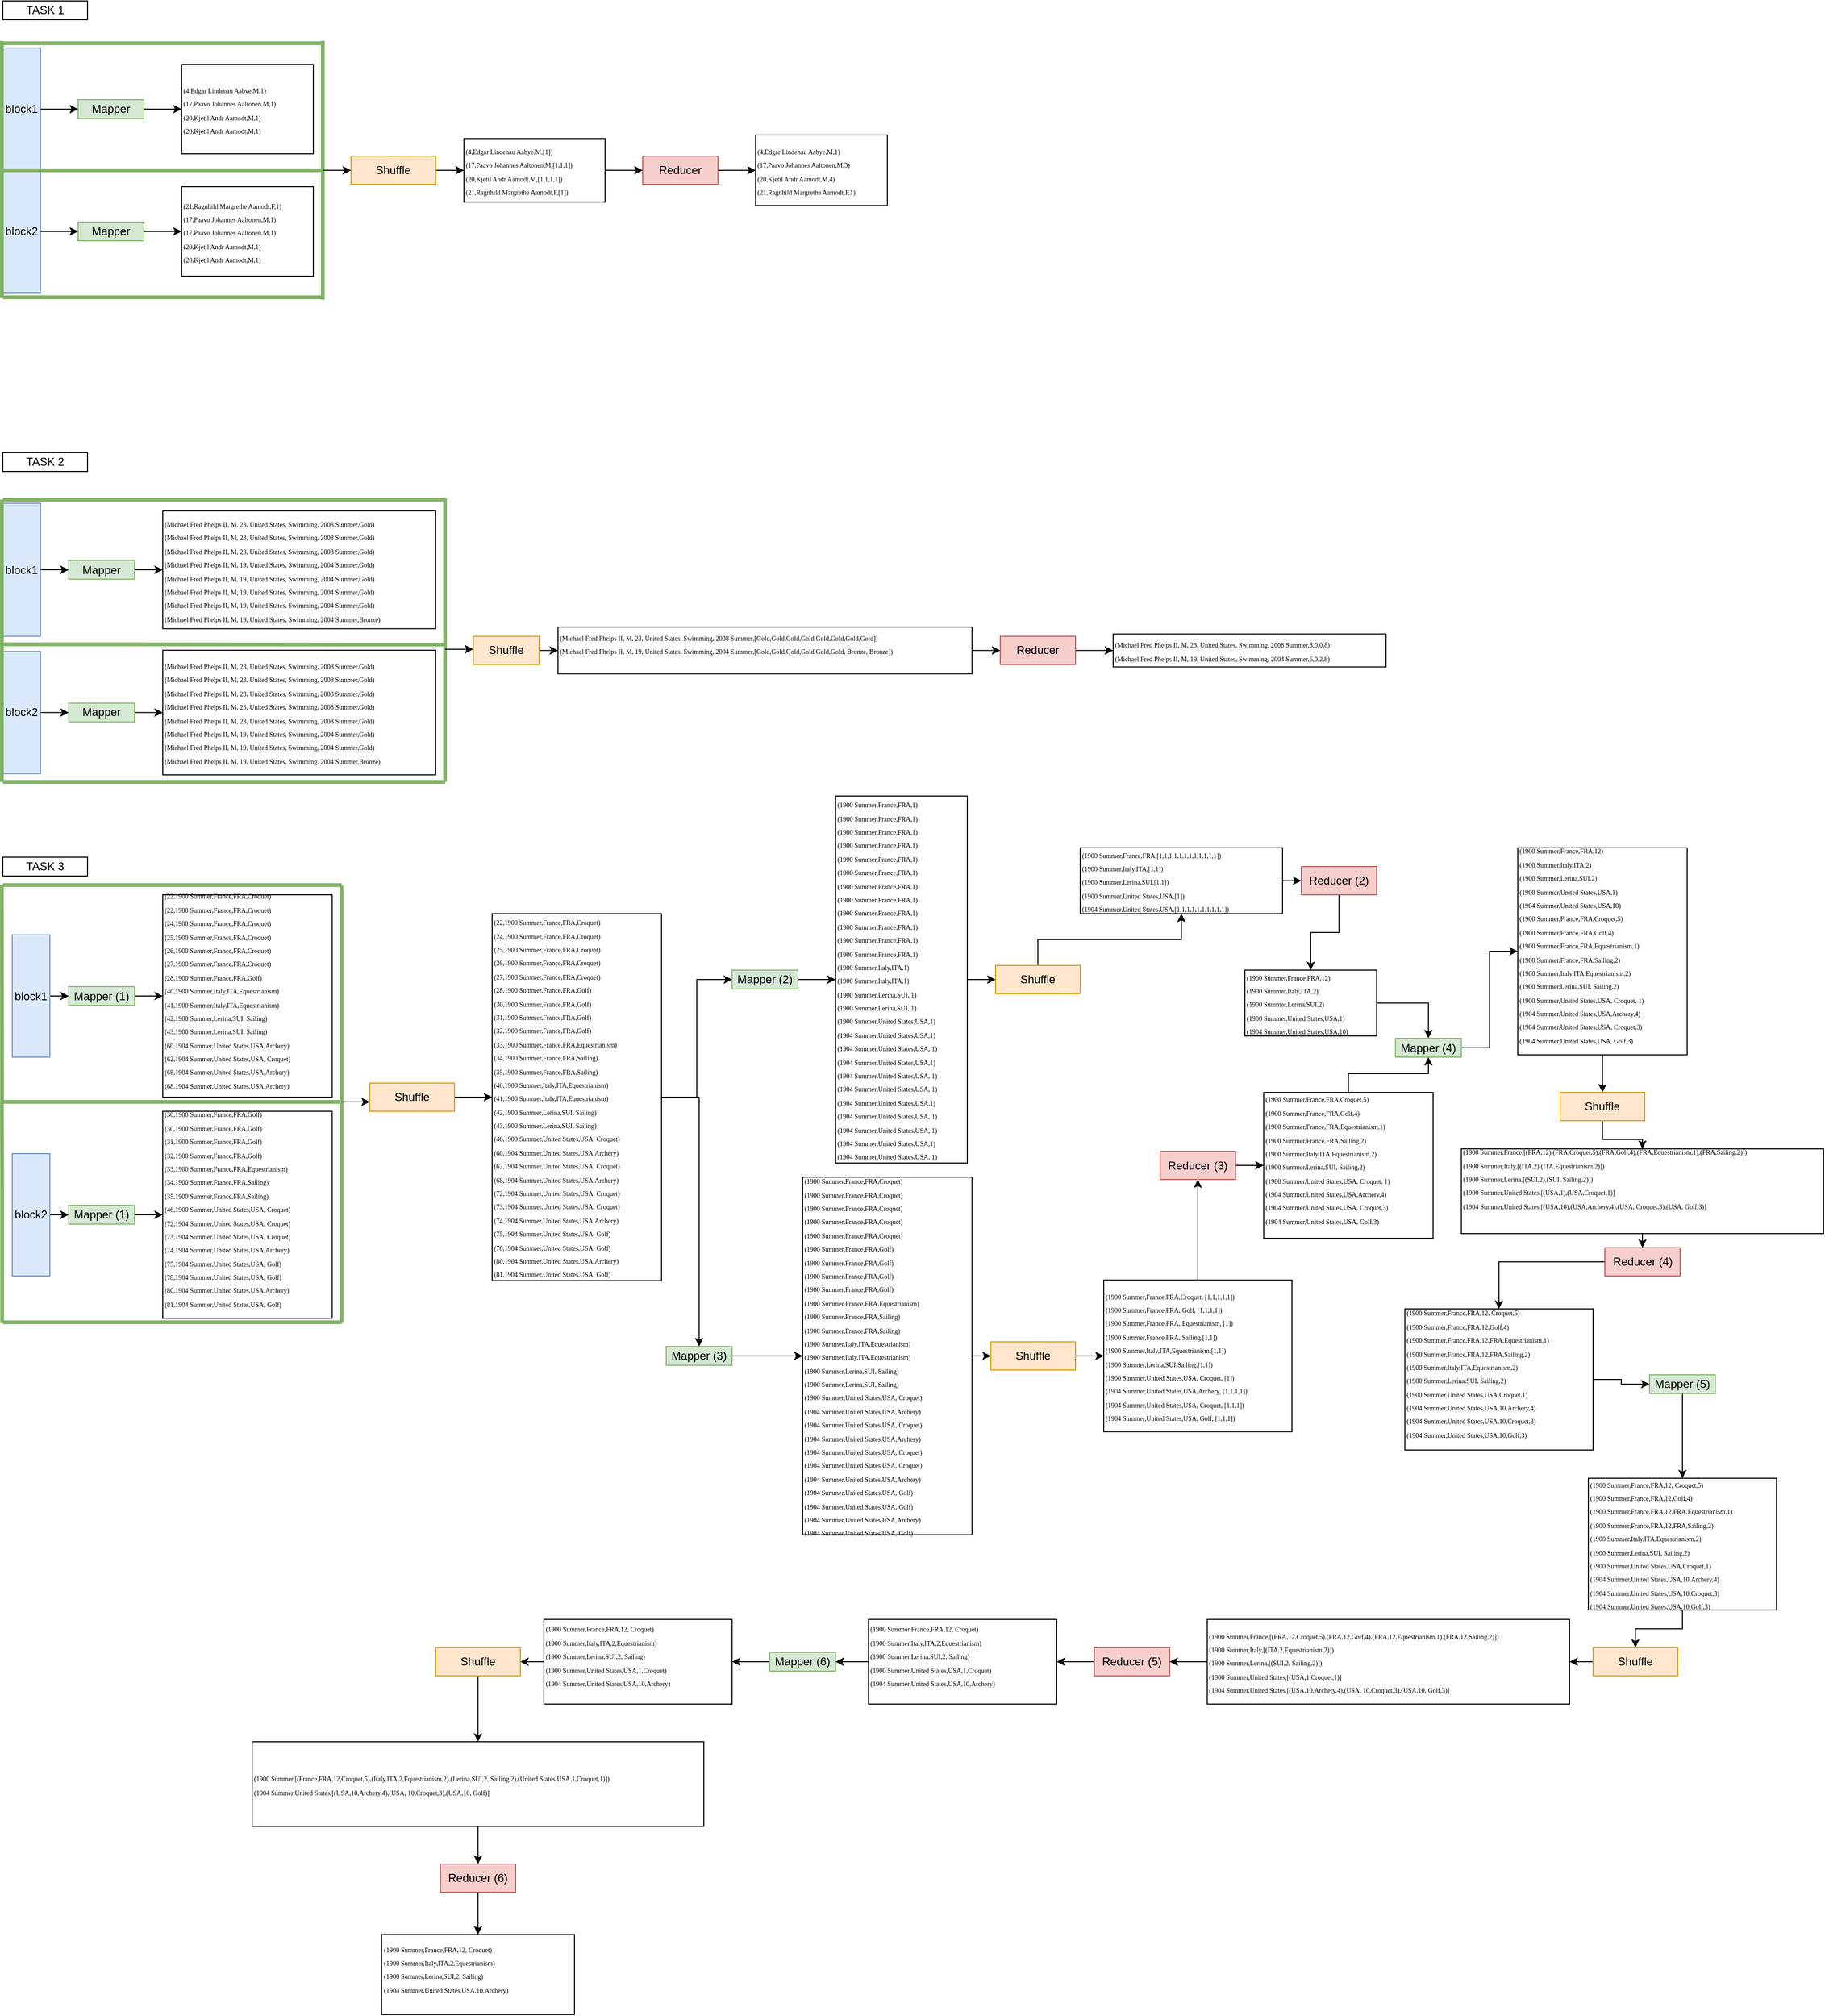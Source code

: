 <mxfile version="14.7.2" type="device"><diagram name="Page-1" id="a7904f86-f2b4-8e86-fa97-74104820619b"><mxGraphModel dx="1113" dy="760" grid="1" gridSize="10" guides="1" tooltips="1" connect="1" arrows="1" fold="1" page="1" pageScale="1" pageWidth="1100" pageHeight="850" background="none" math="0" shadow="0"><root><mxCell id="0"/><mxCell id="1" parent="0"/><mxCell id="nLVTSAkenYPCd7gFdbmX-147" style="edgeStyle=orthogonalEdgeStyle;rounded=0;orthogonalLoop=1;jettySize=auto;html=1;exitX=1;exitY=0.5;exitDx=0;exitDy=0;entryX=0;entryY=0.5;entryDx=0;entryDy=0;strokeWidth=1;" parent="1" source="nLVTSAkenYPCd7gFdbmX-148" target="nLVTSAkenYPCd7gFdbmX-154" edge="1"><mxGeometry relative="1" as="geometry"/></mxCell><mxCell id="nLVTSAkenYPCd7gFdbmX-148" value="block1" style="rounded=0;whiteSpace=wrap;html=1;fillColor=#dae8fc;strokeColor=#6c8ebf;" parent="1" vertex="1"><mxGeometry x="50" y="1062.5" width="40" height="130" as="geometry"/></mxCell><mxCell id="nLVTSAkenYPCd7gFdbmX-149" style="edgeStyle=orthogonalEdgeStyle;rounded=0;orthogonalLoop=1;jettySize=auto;html=1;exitX=1;exitY=0.5;exitDx=0;exitDy=0;entryX=0;entryY=0.5;entryDx=0;entryDy=0;strokeWidth=1;" parent="1" source="nLVTSAkenYPCd7gFdbmX-150" target="nLVTSAkenYPCd7gFdbmX-156" edge="1"><mxGeometry relative="1" as="geometry"/></mxCell><mxCell id="nLVTSAkenYPCd7gFdbmX-150" value="block2" style="rounded=0;whiteSpace=wrap;html=1;fillColor=#dae8fc;strokeColor=#6c8ebf;" parent="1" vertex="1"><mxGeometry x="50" y="1295" width="40" height="130" as="geometry"/></mxCell><mxCell id="nLVTSAkenYPCd7gFdbmX-151" value="" style="endArrow=none;html=1;strokeWidth=4;fillColor=#d5e8d4;strokeColor=#82b366;" parent="1" edge="1"><mxGeometry width="50" height="50" relative="1" as="geometry"><mxPoint x="400" y="1240" as="sourcePoint"/><mxPoint x="400" y="1010" as="targetPoint"/></mxGeometry></mxCell><mxCell id="nLVTSAkenYPCd7gFdbmX-152" value="" style="endArrow=none;html=1;exitX=0;exitY=1;exitDx=0;exitDy=0;fillColor=#d5e8d4;strokeColor=#82b366;strokeWidth=4;" parent="1" edge="1"><mxGeometry width="50" height="50" relative="1" as="geometry"><mxPoint x="40" y="1240" as="sourcePoint"/><mxPoint x="400" y="1240" as="targetPoint"/><Array as="points"><mxPoint x="130" y="1240"/></Array></mxGeometry></mxCell><mxCell id="nLVTSAkenYPCd7gFdbmX-153" style="edgeStyle=orthogonalEdgeStyle;rounded=0;orthogonalLoop=1;jettySize=auto;html=1;exitX=1;exitY=0.5;exitDx=0;exitDy=0;entryX=0;entryY=0.5;entryDx=0;entryDy=0;strokeWidth=1;" parent="1" source="nLVTSAkenYPCd7gFdbmX-154" target="nLVTSAkenYPCd7gFdbmX-157" edge="1"><mxGeometry relative="1" as="geometry"/></mxCell><mxCell id="nLVTSAkenYPCd7gFdbmX-154" value="Mapper (1)" style="rounded=0;whiteSpace=wrap;html=1;fillColor=#d5e8d4;strokeColor=#82b366;" parent="1" vertex="1"><mxGeometry x="110" y="1117.5" width="70" height="20" as="geometry"/></mxCell><mxCell id="nLVTSAkenYPCd7gFdbmX-155" style="edgeStyle=orthogonalEdgeStyle;rounded=0;orthogonalLoop=1;jettySize=auto;html=1;exitX=1;exitY=0.5;exitDx=0;exitDy=0;entryX=0;entryY=0.5;entryDx=0;entryDy=0;strokeWidth=1;" parent="1" source="nLVTSAkenYPCd7gFdbmX-156" target="nLVTSAkenYPCd7gFdbmX-161" edge="1"><mxGeometry relative="1" as="geometry"/></mxCell><mxCell id="nLVTSAkenYPCd7gFdbmX-156" value="Mapper (1)" style="rounded=0;whiteSpace=wrap;html=1;fillColor=#d5e8d4;strokeColor=#82b366;" parent="1" vertex="1"><mxGeometry x="110" y="1350" width="70" height="20" as="geometry"/></mxCell><mxCell id="nLVTSAkenYPCd7gFdbmX-157" value="&lt;font style=&quot;font-size: 7px&quot;&gt;&lt;span style=&quot;font-family: &amp;#34;verdana&amp;#34;&quot;&gt;(22,1900 Summer,France,FRA,Croquet)&lt;/span&gt;&lt;br style=&quot;font-family: &amp;#34;verdana&amp;#34;&quot;&gt;&lt;span style=&quot;font-family: &amp;#34;verdana&amp;#34;&quot;&gt;(22,1900 Summer,France,FRA,Croquet)&lt;/span&gt;&lt;br style=&quot;font-family: &amp;#34;verdana&amp;#34;&quot;&gt;&lt;span style=&quot;font-family: &amp;#34;verdana&amp;#34;&quot;&gt;(24,1900 Summer,France,FRA,Croquet)&lt;/span&gt;&lt;br style=&quot;font-family: &amp;#34;verdana&amp;#34;&quot;&gt;&lt;span style=&quot;font-family: &amp;#34;verdana&amp;#34;&quot;&gt;(25,1900 Summer,France,FRA,Croquet)&lt;/span&gt;&lt;br style=&quot;font-family: &amp;#34;verdana&amp;#34;&quot;&gt;&lt;span style=&quot;font-family: &amp;#34;verdana&amp;#34;&quot;&gt;(26,1900 Summer,France,FRA,Croquet)&lt;/span&gt;&lt;br style=&quot;font-family: &amp;#34;verdana&amp;#34;&quot;&gt;&lt;span style=&quot;font-family: &amp;#34;verdana&amp;#34;&quot;&gt;(27,1900 Summer,France,FRA,Croquet)&lt;/span&gt;&lt;br style=&quot;font-family: &amp;#34;verdana&amp;#34;&quot;&gt;&lt;span style=&quot;font-family: &amp;#34;verdana&amp;#34;&quot;&gt;(28,1900 Summer,France,FRA,Golf)&lt;/span&gt;&lt;br style=&quot;font-family: &amp;#34;verdana&amp;#34;&quot;&gt;&lt;span style=&quot;font-family: &amp;#34;verdana&amp;#34;&quot;&gt;(40,1900 Summer,&lt;/span&gt;&lt;span style=&quot;font-family: &amp;#34;verdana&amp;#34;&quot;&gt;Italy,ITA&lt;/span&gt;&lt;span style=&quot;font-family: &amp;#34;verdana&amp;#34;&quot;&gt;,&lt;/span&gt;&lt;span style=&quot;font-family: &amp;#34;verdana&amp;#34;&quot;&gt;Equestrianism&lt;/span&gt;&lt;span style=&quot;font-family: &amp;#34;verdana&amp;#34;&quot;&gt;)&lt;br&gt;&lt;/span&gt;&lt;span style=&quot;font-family: &amp;#34;verdana&amp;#34;&quot;&gt;(41,1900 Summer,&lt;/span&gt;&lt;span style=&quot;font-family: &amp;#34;verdana&amp;#34;&quot;&gt;Italy,ITA&lt;/span&gt;&lt;span style=&quot;font-family: &amp;#34;verdana&amp;#34;&quot;&gt;,&lt;/span&gt;&lt;span style=&quot;font-family: &amp;#34;verdana&amp;#34;&quot;&gt;Equestrianism&lt;/span&gt;&lt;span style=&quot;font-family: &amp;#34;verdana&amp;#34;&quot;&gt;)&lt;/span&gt;&lt;br style=&quot;font-family: &amp;#34;verdana&amp;#34;&quot;&gt;&lt;span style=&quot;font-family: &amp;#34;verdana&amp;#34;&quot;&gt;(42,1900 Summer,&lt;/span&gt;&lt;span style=&quot;font-family: &amp;#34;verdana&amp;#34;&quot;&gt;Lerina,SUI&lt;/span&gt;&lt;span style=&quot;font-family: &amp;#34;verdana&amp;#34;&quot;&gt;,&lt;/span&gt;&lt;span style=&quot;font-family: &amp;#34;verdana&amp;#34;&quot;&gt;&amp;nbsp;Sailing&lt;/span&gt;&lt;span style=&quot;font-family: &amp;#34;verdana&amp;#34;&quot;&gt;)&lt;br&gt;&lt;/span&gt;&lt;span style=&quot;font-family: &amp;#34;verdana&amp;#34;&quot;&gt;(43,1900 Summer,&lt;/span&gt;&lt;span style=&quot;font-family: &amp;#34;verdana&amp;#34;&quot;&gt;Lerina,SUI&lt;/span&gt;&lt;span style=&quot;font-family: &amp;#34;verdana&amp;#34;&quot;&gt;,&lt;/span&gt;&lt;span style=&quot;font-family: &amp;#34;verdana&amp;#34;&quot;&gt;&amp;nbsp;Sailing&lt;/span&gt;&lt;span style=&quot;font-family: &amp;#34;verdana&amp;#34;&quot;&gt;)&lt;/span&gt;&lt;br style=&quot;font-family: &amp;#34;verdana&amp;#34;&quot;&gt;&lt;span style=&quot;font-family: &amp;#34;verdana&amp;#34;&quot;&gt;(60,1904 Summer,United States,USA,Archery)&lt;/span&gt;&lt;br style=&quot;font-family: &amp;#34;verdana&amp;#34;&quot;&gt;&lt;span style=&quot;font-family: &amp;#34;verdana&amp;#34;&quot;&gt;(62,1904 Summer,United States,USA,&lt;/span&gt;&lt;span style=&quot;font-family: &amp;#34;verdana&amp;#34;&quot;&gt;&amp;nbsp;Croquet&lt;/span&gt;&lt;span style=&quot;font-family: &amp;#34;verdana&amp;#34;&quot;&gt;)&lt;/span&gt;&lt;br style=&quot;font-family: &amp;#34;verdana&amp;#34;&quot;&gt;&lt;span style=&quot;font-family: &amp;#34;verdana&amp;#34;&quot;&gt;(68,1904 Summer,United States,USA,Archery)&lt;/span&gt;&lt;br style=&quot;font-family: &amp;#34;verdana&amp;#34;&quot;&gt;&lt;span style=&quot;font-family: &amp;#34;verdana&amp;#34;&quot;&gt;(68,1904 Summer,United States,USA,Archery)&lt;/span&gt;&lt;br style=&quot;font-family: &amp;#34;verdana&amp;#34;&quot;&gt;&lt;br&gt;&lt;/font&gt;" style="rounded=0;whiteSpace=wrap;html=1;align=left;" parent="1" vertex="1"><mxGeometry x="210" y="1020" width="180" height="215" as="geometry"/></mxCell><mxCell id="nLVTSAkenYPCd7gFdbmX-158" value="" style="endArrow=none;html=1;exitX=0;exitY=1;exitDx=0;exitDy=0;fillColor=#d5e8d4;strokeColor=#82b366;strokeWidth=4;" parent="1" edge="1"><mxGeometry width="50" height="50" relative="1" as="geometry"><mxPoint x="40" y="1474.31" as="sourcePoint"/><mxPoint x="400" y="1474.31" as="targetPoint"/><Array as="points"><mxPoint x="90" y="1474.31"/><mxPoint x="130" y="1474.31"/></Array></mxGeometry></mxCell><mxCell id="nLVTSAkenYPCd7gFdbmX-159" value="" style="endArrow=none;html=1;exitX=0;exitY=1;exitDx=0;exitDy=0;fillColor=#d5e8d4;strokeColor=#82b366;strokeWidth=4;" parent="1" edge="1"><mxGeometry width="50" height="50" relative="1" as="geometry"><mxPoint x="40" y="1009.66" as="sourcePoint"/><mxPoint x="400" y="1009.66" as="targetPoint"/><Array as="points"><mxPoint x="130" y="1009.66"/></Array></mxGeometry></mxCell><mxCell id="nLVTSAkenYPCd7gFdbmX-160" value="" style="endArrow=none;html=1;strokeWidth=4;fillColor=#d5e8d4;strokeColor=#82b366;" parent="1" edge="1"><mxGeometry width="50" height="50" relative="1" as="geometry"><mxPoint x="400" y="1475" as="sourcePoint"/><mxPoint x="400" y="1240" as="targetPoint"/></mxGeometry></mxCell><mxCell id="nLVTSAkenYPCd7gFdbmX-161" value="&lt;span style=&quot;font-size: 7px ; font-family: &amp;#34;verdana&amp;#34;&quot;&gt;(30,1900 Summer,France,FRA,Golf)&lt;/span&gt;&lt;br style=&quot;font-size: 7px ; font-family: &amp;#34;verdana&amp;#34;&quot;&gt;&lt;span style=&quot;font-size: 7px ; font-family: &amp;#34;verdana&amp;#34;&quot;&gt;(30,1900 Summer,France,FRA,Golf)&lt;/span&gt;&lt;br style=&quot;font-size: 7px ; font-family: &amp;#34;verdana&amp;#34;&quot;&gt;&lt;span style=&quot;font-size: 7px ; font-family: &amp;#34;verdana&amp;#34;&quot;&gt;(31,1900 Summer,France,FRA,Golf)&lt;/span&gt;&lt;br style=&quot;font-size: 7px ; font-family: &amp;#34;verdana&amp;#34;&quot;&gt;&lt;span style=&quot;font-size: 7px ; font-family: &amp;#34;verdana&amp;#34;&quot;&gt;(32,1900 Summer,France,FRA,Golf)&lt;/span&gt;&lt;br style=&quot;font-size: 7px ; font-family: &amp;#34;verdana&amp;#34;&quot;&gt;&lt;span style=&quot;font-size: 7px ; font-family: &amp;#34;verdana&amp;#34;&quot;&gt;(33,1900 Summer,France,FRA,&lt;/span&gt;&lt;span style=&quot;font-size: 7px ; font-family: &amp;#34;verdana&amp;#34;&quot;&gt;Equestrianism&lt;/span&gt;&lt;span style=&quot;font-size: 7px ; font-family: &amp;#34;verdana&amp;#34;&quot;&gt;)&lt;/span&gt;&lt;br style=&quot;font-size: 7px ; font-family: &amp;#34;verdana&amp;#34;&quot;&gt;&lt;span style=&quot;font-size: 7px ; font-family: &amp;#34;verdana&amp;#34;&quot;&gt;(34,1900 Summer,France,FRA,&lt;/span&gt;&lt;span style=&quot;font-size: 7px ; font-family: &amp;#34;verdana&amp;#34;&quot;&gt;Sailing&lt;/span&gt;&lt;span style=&quot;font-size: 7px ; font-family: &amp;#34;verdana&amp;#34;&quot;&gt;)&lt;/span&gt;&lt;br style=&quot;font-size: 7px ; font-family: &amp;#34;verdana&amp;#34;&quot;&gt;&lt;span style=&quot;font-size: 7px ; font-family: &amp;#34;verdana&amp;#34;&quot;&gt;(35,1900 Summer,France,FRA,&lt;/span&gt;&lt;span style=&quot;font-size: 7px ; font-family: &amp;#34;verdana&amp;#34;&quot;&gt;Sailing&lt;/span&gt;&lt;span style=&quot;font-size: 7px ; font-family: &amp;#34;verdana&amp;#34;&quot;&gt;)&lt;br&gt;&lt;/span&gt;&lt;span style=&quot;font-size: 7px ; font-family: &amp;#34;verdana&amp;#34;&quot;&gt;(46,1900 Summer,United States,USA,&lt;/span&gt;&lt;span style=&quot;font-family: &amp;#34;verdana&amp;#34; ; font-size: 7px&quot;&gt;&amp;nbsp;Croquet&lt;/span&gt;&lt;span style=&quot;font-size: 7px ; font-family: &amp;#34;verdana&amp;#34;&quot;&gt;)&lt;/span&gt;&lt;br style=&quot;font-size: 7px ; font-family: &amp;#34;verdana&amp;#34;&quot;&gt;&lt;font style=&quot;font-size: 7px&quot;&gt;&lt;span style=&quot;font-family: &amp;#34;verdana&amp;#34;&quot;&gt;(72,1904 Summer,United States,USA,&lt;/span&gt;&lt;span style=&quot;font-family: &amp;#34;verdana&amp;#34;&quot;&gt;&amp;nbsp;Croquet&lt;/span&gt;&lt;span style=&quot;font-family: &amp;#34;verdana&amp;#34;&quot;&gt;)&lt;/span&gt;&lt;br style=&quot;font-family: &amp;#34;verdana&amp;#34;&quot;&gt;&lt;span style=&quot;font-family: &amp;#34;verdana&amp;#34;&quot;&gt;(73,1904 Summer,United States,USA,&lt;/span&gt;&lt;span style=&quot;font-family: &amp;#34;verdana&amp;#34;&quot;&gt;&amp;nbsp;Croquet&lt;/span&gt;&lt;span style=&quot;font-family: &amp;#34;verdana&amp;#34;&quot;&gt;)&lt;/span&gt;&lt;br style=&quot;font-family: &amp;#34;verdana&amp;#34;&quot;&gt;&lt;span style=&quot;font-family: &amp;#34;verdana&amp;#34;&quot;&gt;(74,1904 Summer,United States,USA,Archery)&lt;/span&gt;&lt;br style=&quot;font-family: &amp;#34;verdana&amp;#34;&quot;&gt;&lt;span style=&quot;font-family: &amp;#34;verdana&amp;#34;&quot;&gt;(75,1904 Summer,United States,USA,&lt;/span&gt;&lt;span style=&quot;font-family: &amp;#34;verdana&amp;#34;&quot;&gt;&amp;nbsp;Golf&lt;/span&gt;&lt;span style=&quot;font-family: &amp;#34;verdana&amp;#34;&quot;&gt;)&lt;/span&gt;&lt;br style=&quot;font-family: &amp;#34;verdana&amp;#34;&quot;&gt;&lt;span style=&quot;font-family: &amp;#34;verdana&amp;#34;&quot;&gt;(78,1904 Summer,United States,USA,&lt;/span&gt;&lt;span style=&quot;font-family: &amp;#34;verdana&amp;#34;&quot;&gt;&amp;nbsp;Golf&lt;/span&gt;&lt;span style=&quot;font-family: &amp;#34;verdana&amp;#34;&quot;&gt;)&lt;/span&gt;&lt;br style=&quot;font-family: &amp;#34;verdana&amp;#34;&quot;&gt;&lt;/font&gt;&lt;span style=&quot;font-size: 7px ; font-family: &amp;#34;verdana&amp;#34;&quot;&gt;(80,1904 Summer,United States,USA,Archery)&lt;/span&gt;&lt;br style=&quot;font-size: 7px ; font-family: &amp;#34;verdana&amp;#34;&quot;&gt;&lt;span style=&quot;font-size: 7px ; font-family: &amp;#34;verdana&amp;#34;&quot;&gt;(81,1904 Summer,United States,USA,&lt;/span&gt;&lt;span style=&quot;font-size: 7px ; font-family: &amp;#34;verdana&amp;#34;&quot;&gt;&amp;nbsp;Golf&lt;/span&gt;&lt;span style=&quot;font-size: 7px ; font-family: &amp;#34;verdana&amp;#34;&quot;&gt;)&lt;/span&gt;&lt;span style=&quot;font-size: 7px ; font-family: &amp;#34;verdana&amp;#34;&quot;&gt;&lt;br&gt;&lt;/span&gt;&lt;span style=&quot;font-family: &amp;#34;verdana&amp;#34; ; font-size: 7px&quot;&gt;&lt;br&gt;&lt;/span&gt;" style="rounded=0;whiteSpace=wrap;html=1;align=left;" parent="1" vertex="1"><mxGeometry x="210" y="1250" width="180" height="220" as="geometry"/></mxCell><mxCell id="nLVTSAkenYPCd7gFdbmX-162" style="edgeStyle=orthogonalEdgeStyle;rounded=0;orthogonalLoop=1;jettySize=auto;html=1;exitX=1;exitY=0.5;exitDx=0;exitDy=0;entryX=0;entryY=0.5;entryDx=0;entryDy=0;strokeWidth=1;" parent="1" source="nLVTSAkenYPCd7gFdbmX-163" target="nLVTSAkenYPCd7gFdbmX-166" edge="1"><mxGeometry relative="1" as="geometry"/></mxCell><mxCell id="nLVTSAkenYPCd7gFdbmX-163" value="Shuffle" style="rounded=0;whiteSpace=wrap;html=1;fillColor=#ffe6cc;strokeColor=#d79b00;" parent="1" vertex="1"><mxGeometry x="430" y="1220" width="90" height="30" as="geometry"/></mxCell><mxCell id="nLVTSAkenYPCd7gFdbmX-164" value="" style="endArrow=classic;html=1;strokeWidth=1;" parent="1" edge="1"><mxGeometry width="50" height="50" relative="1" as="geometry"><mxPoint x="400" y="1240" as="sourcePoint"/><mxPoint x="430" y="1240" as="targetPoint"/><Array as="points"><mxPoint x="420" y="1240"/></Array></mxGeometry></mxCell><mxCell id="2Oa3BAsJr_TYBTFW2jN0-6" value="" style="edgeStyle=orthogonalEdgeStyle;rounded=0;orthogonalLoop=1;jettySize=auto;html=1;" edge="1" parent="1" source="nLVTSAkenYPCd7gFdbmX-166" target="2Oa3BAsJr_TYBTFW2jN0-4"><mxGeometry relative="1" as="geometry"/></mxCell><mxCell id="2Oa3BAsJr_TYBTFW2jN0-9" style="edgeStyle=orthogonalEdgeStyle;rounded=0;orthogonalLoop=1;jettySize=auto;html=1;" edge="1" parent="1" source="nLVTSAkenYPCd7gFdbmX-166" target="2Oa3BAsJr_TYBTFW2jN0-7"><mxGeometry relative="1" as="geometry"/></mxCell><mxCell id="nLVTSAkenYPCd7gFdbmX-166" value="&lt;font style=&quot;font-size: 7px&quot;&gt;&lt;span style=&quot;font-family: &amp;#34;verdana&amp;#34;&quot;&gt;(22,1900 Summer,France,FRA,Croquet)&lt;/span&gt;&lt;br style=&quot;font-family: &amp;#34;verdana&amp;#34;&quot;&gt;&lt;span style=&quot;font-family: &amp;#34;verdana&amp;#34;&quot;&gt;(24,1900 Summer,France,FRA,Croquet)&lt;/span&gt;&lt;br style=&quot;font-family: &amp;#34;verdana&amp;#34;&quot;&gt;&lt;span style=&quot;font-family: &amp;#34;verdana&amp;#34;&quot;&gt;(25,1900 Summer,France,FRA,Croquet)&lt;/span&gt;&lt;br style=&quot;font-family: &amp;#34;verdana&amp;#34;&quot;&gt;&lt;span style=&quot;font-family: &amp;#34;verdana&amp;#34;&quot;&gt;(26,1900 Summer,France,FRA,Croquet)&lt;/span&gt;&lt;br style=&quot;font-family: &amp;#34;verdana&amp;#34;&quot;&gt;&lt;span style=&quot;font-family: &amp;#34;verdana&amp;#34;&quot;&gt;(27,1900 Summer,France,FRA,Croquet)&lt;/span&gt;&lt;br style=&quot;font-family: &amp;#34;verdana&amp;#34;&quot;&gt;&lt;span style=&quot;font-family: &amp;#34;verdana&amp;#34;&quot;&gt;(28,1900 Summer,France,FRA,Golf)&lt;/span&gt;&lt;br style=&quot;font-family: &amp;#34;verdana&amp;#34;&quot;&gt;&lt;span style=&quot;font-family: &amp;#34;verdana&amp;#34;&quot;&gt;(30,1900 Summer,France,FRA,Golf)&lt;/span&gt;&lt;br style=&quot;font-family: &amp;#34;verdana&amp;#34;&quot;&gt;&lt;span style=&quot;font-family: &amp;#34;verdana&amp;#34;&quot;&gt;(31,1900 Summer,France,FRA,Golf)&lt;/span&gt;&lt;br style=&quot;font-family: &amp;#34;verdana&amp;#34;&quot;&gt;&lt;span style=&quot;font-family: &amp;#34;verdana&amp;#34;&quot;&gt;(32,1900 Summer,France,FRA,Golf)&lt;/span&gt;&lt;br style=&quot;font-family: &amp;#34;verdana&amp;#34;&quot;&gt;&lt;span style=&quot;font-family: &amp;#34;verdana&amp;#34;&quot;&gt;(33,1900 Summer,France,FRA,&lt;/span&gt;&lt;span style=&quot;font-family: &amp;#34;verdana&amp;#34;&quot;&gt;Equestrianism&lt;/span&gt;&lt;span style=&quot;font-family: &amp;#34;verdana&amp;#34;&quot;&gt;)&lt;/span&gt;&lt;br style=&quot;font-family: &amp;#34;verdana&amp;#34;&quot;&gt;&lt;span style=&quot;font-family: &amp;#34;verdana&amp;#34;&quot;&gt;(34,1900 Summer,France,FRA,&lt;/span&gt;&lt;span style=&quot;font-family: &amp;#34;verdana&amp;#34;&quot;&gt;Sailing&lt;/span&gt;&lt;span style=&quot;font-family: &amp;#34;verdana&amp;#34;&quot;&gt;)&lt;/span&gt;&lt;br style=&quot;font-family: &amp;#34;verdana&amp;#34;&quot;&gt;&lt;span style=&quot;font-family: &amp;#34;verdana&amp;#34;&quot;&gt;(35,1900 Summer,France,FRA,&lt;/span&gt;&lt;span style=&quot;font-family: &amp;#34;verdana&amp;#34;&quot;&gt;Sailing&lt;/span&gt;&lt;span style=&quot;font-family: &amp;#34;verdana&amp;#34;&quot;&gt;)&lt;/span&gt;&lt;br style=&quot;font-family: &amp;#34;verdana&amp;#34;&quot;&gt;&lt;span style=&quot;font-family: &amp;#34;verdana&amp;#34;&quot;&gt;(40,1900 Summer,&lt;/span&gt;&lt;span style=&quot;font-family: &amp;#34;verdana&amp;#34;&quot;&gt;Italy,ITA&lt;/span&gt;&lt;span style=&quot;font-family: &amp;#34;verdana&amp;#34;&quot;&gt;,&lt;/span&gt;&lt;span style=&quot;font-family: &amp;#34;verdana&amp;#34;&quot;&gt;Equestrianism&lt;/span&gt;&lt;span style=&quot;font-family: &amp;#34;verdana&amp;#34;&quot;&gt;)&lt;br&gt;&lt;/span&gt;&lt;span style=&quot;font-family: &amp;#34;verdana&amp;#34;&quot;&gt;(41,1900 Summer,&lt;/span&gt;&lt;span style=&quot;font-family: &amp;#34;verdana&amp;#34;&quot;&gt;Italy,ITA&lt;/span&gt;&lt;span style=&quot;font-family: &amp;#34;verdana&amp;#34;&quot;&gt;,&lt;/span&gt;&lt;span style=&quot;font-family: &amp;#34;verdana&amp;#34;&quot;&gt;Equestrianism&lt;/span&gt;&lt;span style=&quot;font-family: &amp;#34;verdana&amp;#34;&quot;&gt;)&lt;/span&gt;&lt;br style=&quot;font-family: &amp;#34;verdana&amp;#34;&quot;&gt;&lt;span style=&quot;font-family: &amp;#34;verdana&amp;#34;&quot;&gt;(42,1900 Summer,&lt;/span&gt;&lt;span style=&quot;font-family: &amp;#34;verdana&amp;#34;&quot;&gt;Lerina,SUI&lt;/span&gt;&lt;span style=&quot;font-family: &amp;#34;verdana&amp;#34;&quot;&gt;,&lt;/span&gt;&lt;span style=&quot;font-family: &amp;#34;verdana&amp;#34;&quot;&gt;&amp;nbsp;Sailing&lt;/span&gt;&lt;span style=&quot;font-family: &amp;#34;verdana&amp;#34;&quot;&gt;)&lt;br&gt;&lt;/span&gt;&lt;span style=&quot;font-family: &amp;#34;verdana&amp;#34;&quot;&gt;(43,1900 Summer,&lt;/span&gt;&lt;span style=&quot;font-family: &amp;#34;verdana&amp;#34;&quot;&gt;Lerina,SUI&lt;/span&gt;&lt;span style=&quot;font-family: &amp;#34;verdana&amp;#34;&quot;&gt;,&lt;/span&gt;&lt;span style=&quot;font-family: &amp;#34;verdana&amp;#34;&quot;&gt;&amp;nbsp;Sailing&lt;/span&gt;&lt;span style=&quot;font-family: &amp;#34;verdana&amp;#34;&quot;&gt;)&lt;br&gt;&lt;/span&gt;&lt;span style=&quot;font-family: &amp;#34;verdana&amp;#34;&quot;&gt;(46,1900 Summer,United States,USA,&lt;/span&gt;&lt;span style=&quot;font-family: &amp;#34;verdana&amp;#34;&quot;&gt;&amp;nbsp;Croquet&lt;/span&gt;&lt;span style=&quot;font-family: &amp;#34;verdana&amp;#34;&quot;&gt;)&lt;/span&gt;&lt;br style=&quot;font-family: &amp;#34;verdana&amp;#34;&quot;&gt;&lt;span style=&quot;font-family: &amp;#34;verdana&amp;#34;&quot;&gt;(60,1904 Summer,United States,USA,Archery)&lt;/span&gt;&lt;br style=&quot;font-family: &amp;#34;verdana&amp;#34;&quot;&gt;&lt;span style=&quot;font-family: &amp;#34;verdana&amp;#34;&quot;&gt;(62,1904 Summer,United States,USA,&lt;/span&gt;&lt;span style=&quot;font-family: &amp;#34;verdana&amp;#34;&quot;&gt;&amp;nbsp;Croquet&lt;/span&gt;&lt;span style=&quot;font-family: &amp;#34;verdana&amp;#34;&quot;&gt;)&lt;/span&gt;&lt;br style=&quot;font-family: &amp;#34;verdana&amp;#34;&quot;&gt;&lt;span style=&quot;font-family: &amp;#34;verdana&amp;#34;&quot;&gt;(68,1904 Summer,United States,USA,Archery)&lt;/span&gt;&lt;br style=&quot;font-family: &amp;#34;verdana&amp;#34;&quot;&gt;&lt;span style=&quot;font-family: &amp;#34;verdana&amp;#34;&quot;&gt;(72,1904 Summer,United States,USA,&lt;/span&gt;&lt;span style=&quot;font-family: &amp;#34;verdana&amp;#34;&quot;&gt;&amp;nbsp;Croquet&lt;/span&gt;&lt;span style=&quot;font-family: &amp;#34;verdana&amp;#34;&quot;&gt;)&lt;/span&gt;&lt;br style=&quot;font-family: &amp;#34;verdana&amp;#34;&quot;&gt;&lt;span style=&quot;font-family: &amp;#34;verdana&amp;#34;&quot;&gt;(73,1904 Summer,United States,USA,&lt;/span&gt;&lt;span style=&quot;font-family: &amp;#34;verdana&amp;#34;&quot;&gt;&amp;nbsp;Croquet&lt;/span&gt;&lt;span style=&quot;font-family: &amp;#34;verdana&amp;#34;&quot;&gt;)&lt;/span&gt;&lt;br style=&quot;font-family: &amp;#34;verdana&amp;#34;&quot;&gt;&lt;span style=&quot;font-family: &amp;#34;verdana&amp;#34;&quot;&gt;(74,1904 Summer,United States,USA,Archery)&lt;/span&gt;&lt;br style=&quot;font-family: &amp;#34;verdana&amp;#34;&quot;&gt;&lt;span style=&quot;font-family: &amp;#34;verdana&amp;#34;&quot;&gt;(75,1904 Summer,United States,USA,&lt;/span&gt;&lt;span style=&quot;font-family: &amp;#34;verdana&amp;#34;&quot;&gt;&amp;nbsp;Golf&lt;/span&gt;&lt;span style=&quot;font-family: &amp;#34;verdana&amp;#34;&quot;&gt;)&lt;/span&gt;&lt;br style=&quot;font-family: &amp;#34;verdana&amp;#34;&quot;&gt;&lt;span style=&quot;font-family: &amp;#34;verdana&amp;#34;&quot;&gt;(78,1904 Summer,United States,USA,&lt;/span&gt;&lt;span style=&quot;font-family: &amp;#34;verdana&amp;#34;&quot;&gt;&amp;nbsp;Golf&lt;/span&gt;&lt;span style=&quot;font-family: &amp;#34;verdana&amp;#34;&quot;&gt;)&lt;/span&gt;&lt;br style=&quot;font-family: &amp;#34;verdana&amp;#34;&quot;&gt;&lt;/font&gt;&lt;span style=&quot;font-size: 7px ; font-family: &amp;#34;verdana&amp;#34;&quot;&gt;(80,1904 Summer,United States,USA,Archery)&lt;/span&gt;&lt;br style=&quot;font-size: 7px ; font-family: &amp;#34;verdana&amp;#34;&quot;&gt;&lt;span style=&quot;font-size: 7px ; font-family: &amp;#34;verdana&amp;#34;&quot;&gt;(81,1904 Summer,United States,USA,&lt;/span&gt;&lt;span style=&quot;font-size: 7px ; font-family: &amp;#34;verdana&amp;#34;&quot;&gt;&amp;nbsp;Golf&lt;/span&gt;&lt;span style=&quot;font-size: 7px ; font-family: &amp;#34;verdana&amp;#34;&quot;&gt;)&lt;/span&gt;&lt;span style=&quot;font-family: &amp;#34;verdana&amp;#34; ; font-size: 7px&quot;&gt;&lt;br&gt;&lt;/span&gt;" style="rounded=0;whiteSpace=wrap;html=1;align=left;" parent="1" vertex="1"><mxGeometry x="560" y="1040" width="180" height="390" as="geometry"/></mxCell><mxCell id="nLVTSAkenYPCd7gFdbmX-216" style="edgeStyle=orthogonalEdgeStyle;rounded=0;orthogonalLoop=1;jettySize=auto;html=1;exitX=1;exitY=0.5;exitDx=0;exitDy=0;entryX=0;entryY=0.5;entryDx=0;entryDy=0;strokeWidth=1;" parent="1" source="nLVTSAkenYPCd7gFdbmX-217" target="nLVTSAkenYPCd7gFdbmX-223" edge="1"><mxGeometry relative="1" as="geometry"/></mxCell><mxCell id="nLVTSAkenYPCd7gFdbmX-217" value="block1" style="rounded=0;whiteSpace=wrap;html=1;fillColor=#dae8fc;strokeColor=#6c8ebf;" parent="1" vertex="1"><mxGeometry x="40" y="603.81" width="40" height="141.45" as="geometry"/></mxCell><mxCell id="nLVTSAkenYPCd7gFdbmX-218" style="edgeStyle=orthogonalEdgeStyle;rounded=0;orthogonalLoop=1;jettySize=auto;html=1;exitX=1;exitY=0.5;exitDx=0;exitDy=0;entryX=0;entryY=0.5;entryDx=0;entryDy=0;strokeWidth=1;" parent="1" source="nLVTSAkenYPCd7gFdbmX-219" target="nLVTSAkenYPCd7gFdbmX-225" edge="1"><mxGeometry relative="1" as="geometry"/></mxCell><mxCell id="nLVTSAkenYPCd7gFdbmX-219" value="block2" style="rounded=0;whiteSpace=wrap;html=1;fillColor=#dae8fc;strokeColor=#6c8ebf;" parent="1" vertex="1"><mxGeometry x="40" y="761.25" width="40" height="130" as="geometry"/></mxCell><mxCell id="nLVTSAkenYPCd7gFdbmX-220" value="" style="endArrow=none;html=1;strokeWidth=4;fillColor=#d5e8d4;strokeColor=#82b366;" parent="1" edge="1"><mxGeometry width="50" height="50" relative="1" as="geometry"><mxPoint x="510" y="900" as="sourcePoint"/><mxPoint x="510" y="598.75" as="targetPoint"/></mxGeometry></mxCell><mxCell id="nLVTSAkenYPCd7gFdbmX-221" value="" style="endArrow=none;html=1;exitX=0;exitY=1;exitDx=0;exitDy=0;fillColor=#d5e8d4;strokeColor=#82b366;strokeWidth=4;" parent="1" edge="1"><mxGeometry width="50" height="50" relative="1" as="geometry"><mxPoint x="40" y="753.75" as="sourcePoint"/><mxPoint x="510" y="754" as="targetPoint"/><Array as="points"><mxPoint x="130" y="753.75"/></Array></mxGeometry></mxCell><mxCell id="nLVTSAkenYPCd7gFdbmX-222" style="edgeStyle=orthogonalEdgeStyle;rounded=0;orthogonalLoop=1;jettySize=auto;html=1;exitX=1;exitY=0.5;exitDx=0;exitDy=0;entryX=0;entryY=0.5;entryDx=0;entryDy=0;strokeWidth=1;" parent="1" source="nLVTSAkenYPCd7gFdbmX-223" target="nLVTSAkenYPCd7gFdbmX-226" edge="1"><mxGeometry relative="1" as="geometry"/></mxCell><mxCell id="nLVTSAkenYPCd7gFdbmX-223" value="Mapper" style="rounded=0;whiteSpace=wrap;html=1;fillColor=#d5e8d4;strokeColor=#82b366;" parent="1" vertex="1"><mxGeometry x="110" y="664.53" width="70" height="20" as="geometry"/></mxCell><mxCell id="nLVTSAkenYPCd7gFdbmX-302" value="" style="edgeStyle=orthogonalEdgeStyle;rounded=0;orthogonalLoop=1;jettySize=auto;html=1;strokeWidth=1;" parent="1" source="nLVTSAkenYPCd7gFdbmX-225" target="nLVTSAkenYPCd7gFdbmX-301" edge="1"><mxGeometry relative="1" as="geometry"/></mxCell><mxCell id="nLVTSAkenYPCd7gFdbmX-225" value="Mapper" style="rounded=0;whiteSpace=wrap;html=1;fillColor=#d5e8d4;strokeColor=#82b366;" parent="1" vertex="1"><mxGeometry x="110" y="816.25" width="70" height="20" as="geometry"/></mxCell><mxCell id="nLVTSAkenYPCd7gFdbmX-226" value="&lt;font style=&quot;font-size: 7px&quot;&gt;&lt;font style=&quot;font-size: 7px&quot;&gt;&lt;span style=&quot;font-size: 7px ; font-family: &amp;#34;verdana&amp;#34;&quot;&gt;(&lt;/span&gt;&lt;span style=&quot;font-family: &amp;#34;verdana&amp;#34;&quot;&gt;&lt;font style=&quot;font-size: 7px&quot;&gt;Michael Fred Phelps II, M, 23, United States, Swimming, 2008 Summer,Gold&lt;/font&gt;&lt;/span&gt;&lt;span style=&quot;font-size: 7px ; font-family: &amp;#34;verdana&amp;#34;&quot;&gt;&lt;font style=&quot;font-size: 7px&quot;&gt;)&lt;br&gt;&lt;/font&gt;&lt;/span&gt;&lt;span style=&quot;font-size: 7px ; font-family: &amp;#34;verdana&amp;#34;&quot;&gt;(&lt;/span&gt;&lt;span style=&quot;font-family: &amp;#34;verdana&amp;#34;&quot;&gt;&lt;font style=&quot;font-size: 7px&quot;&gt;Michael Fred Phelps II, M, 23, United States, Swimming, 2008 Summer,Gold&lt;/font&gt;&lt;/span&gt;&lt;span style=&quot;font-size: 7px ; font-family: &amp;#34;verdana&amp;#34;&quot;&gt;)&lt;br&gt;&lt;/span&gt;&lt;span style=&quot;font-size: 7px ; font-family: &amp;#34;verdana&amp;#34;&quot;&gt;(&lt;/span&gt;&lt;span style=&quot;font-family: &amp;#34;verdana&amp;#34;&quot;&gt;&lt;font style=&quot;font-size: 7px&quot;&gt;Michael Fred Phelps II, M, 23, United States, Swimming, 2008 Summer,Gold&lt;/font&gt;&lt;/span&gt;&lt;span style=&quot;font-size: 7px ; font-family: &amp;#34;verdana&amp;#34;&quot;&gt;)&lt;br&gt;&lt;/span&gt;&lt;span style=&quot;font-family: &amp;#34;verdana&amp;#34;&quot;&gt;(&lt;/span&gt;&lt;span style=&quot;font-family: &amp;#34;verdana&amp;#34;&quot;&gt;&lt;font style=&quot;font-size: 7px&quot;&gt;Michael Fred Phelps II, M,&amp;nbsp;&lt;/font&gt;&lt;/span&gt;&lt;span style=&quot;font-family: &amp;#34;verdana&amp;#34;&quot;&gt;19&lt;/span&gt;&lt;span style=&quot;font-family: &amp;#34;verdana&amp;#34;&quot;&gt;&lt;font style=&quot;font-size: 7px&quot;&gt;, United States, Swimming, 2004 Summer,Gold&lt;/font&gt;&lt;/span&gt;&lt;span style=&quot;font-family: &amp;#34;verdana&amp;#34;&quot;&gt;)&lt;br&gt;&lt;/span&gt;&lt;/font&gt;&lt;span style=&quot;font-size: 7px ; font-family: &amp;#34;verdana&amp;#34;&quot;&gt;(&lt;/span&gt;&lt;span style=&quot;font-family: &amp;#34;verdana&amp;#34;&quot;&gt;&lt;font style=&quot;font-size: 7px&quot;&gt;Michael Fred Phelps II, M,&amp;nbsp;&lt;/font&gt;&lt;/span&gt;&lt;span style=&quot;font-family: &amp;#34;verdana&amp;#34;&quot;&gt;19&lt;/span&gt;&lt;span style=&quot;font-family: &amp;#34;verdana&amp;#34;&quot;&gt;&lt;font style=&quot;font-size: 7px&quot;&gt;, United States, Swimming, 2004 Summer,Gold&lt;/font&gt;&lt;/span&gt;&lt;span style=&quot;font-size: 7px ; font-family: &amp;#34;verdana&amp;#34;&quot;&gt;)&lt;br&gt;&lt;/span&gt;&lt;span style=&quot;font-size: 7px ; font-family: &amp;#34;verdana&amp;#34;&quot;&gt;(&lt;/span&gt;&lt;span style=&quot;font-family: &amp;#34;verdana&amp;#34;&quot;&gt;&lt;font style=&quot;font-size: 7px&quot;&gt;Michael Fred Phelps II, M,&amp;nbsp;&lt;/font&gt;&lt;/span&gt;&lt;span style=&quot;font-family: &amp;#34;verdana&amp;#34;&quot;&gt;19&lt;/span&gt;&lt;span style=&quot;font-family: &amp;#34;verdana&amp;#34;&quot;&gt;&lt;font style=&quot;font-size: 7px&quot;&gt;, United States, Swimming, 2004 Summer,Gold&lt;/font&gt;&lt;/span&gt;&lt;span style=&quot;font-size: 7px ; font-family: &amp;#34;verdana&amp;#34;&quot;&gt;)&lt;br&gt;&lt;/span&gt;&lt;span style=&quot;font-size: 7px ; font-family: &amp;#34;verdana&amp;#34;&quot;&gt;(&lt;/span&gt;&lt;span style=&quot;font-family: &amp;#34;verdana&amp;#34;&quot;&gt;&lt;font style=&quot;font-size: 7px&quot;&gt;Michael Fred Phelps II, M,&amp;nbsp;&lt;/font&gt;&lt;/span&gt;&lt;span style=&quot;font-family: &amp;#34;verdana&amp;#34;&quot;&gt;19&lt;/span&gt;&lt;span style=&quot;font-family: &amp;#34;verdana&amp;#34;&quot;&gt;&lt;font style=&quot;font-size: 7px&quot;&gt;, United States, Swimming, 2004 Summer,Gold&lt;/font&gt;&lt;/span&gt;&lt;span style=&quot;font-size: 7px ; font-family: &amp;#34;verdana&amp;#34;&quot;&gt;)&lt;br&gt;&lt;/span&gt;&lt;/font&gt;&lt;font style=&quot;font-size: 7px&quot;&gt;&lt;span style=&quot;font-family: &amp;#34;verdana&amp;#34;&quot;&gt;(&lt;/span&gt;&lt;span style=&quot;font-family: &amp;#34;verdana&amp;#34;&quot;&gt;&lt;font style=&quot;font-size: 7px&quot;&gt;Michael Fred Phelps II, M,&amp;nbsp;&lt;/font&gt;&lt;/span&gt;&lt;span style=&quot;font-family: &amp;#34;verdana&amp;#34;&quot;&gt;19&lt;/span&gt;&lt;span style=&quot;font-family: &amp;#34;verdana&amp;#34;&quot;&gt;&lt;font style=&quot;font-size: 7px&quot;&gt;, United States, Swimming, 2004 Summer,Bronze)&lt;/font&gt;&lt;/span&gt;&lt;/font&gt;&lt;span style=&quot;font-size: 7px ; font-family: &amp;#34;verdana&amp;#34;&quot;&gt;&lt;br&gt;&lt;/span&gt;" style="rounded=0;whiteSpace=wrap;html=1;align=left;" parent="1" vertex="1"><mxGeometry x="210" y="611.91" width="290" height="125.25" as="geometry"/></mxCell><mxCell id="nLVTSAkenYPCd7gFdbmX-227" value="" style="endArrow=none;html=1;exitX=0;exitY=1;exitDx=0;exitDy=0;fillColor=#d5e8d4;strokeColor=#82b366;strokeWidth=4;" parent="1" edge="1"><mxGeometry width="50" height="50" relative="1" as="geometry"><mxPoint x="40" y="900" as="sourcePoint"/><mxPoint x="510" y="900" as="targetPoint"/><Array as="points"><mxPoint x="90" y="900"/><mxPoint x="130" y="900"/></Array></mxGeometry></mxCell><mxCell id="nLVTSAkenYPCd7gFdbmX-228" value="" style="endArrow=none;html=1;exitX=0;exitY=1;exitDx=0;exitDy=0;fillColor=#d5e8d4;strokeColor=#82b366;strokeWidth=4;" parent="1" edge="1"><mxGeometry width="50" height="50" relative="1" as="geometry"><mxPoint x="40" y="600" as="sourcePoint"/><mxPoint x="510" y="600" as="targetPoint"/><Array as="points"><mxPoint x="130" y="600"/></Array></mxGeometry></mxCell><mxCell id="nLVTSAkenYPCd7gFdbmX-310" style="edgeStyle=orthogonalEdgeStyle;rounded=0;orthogonalLoop=1;jettySize=auto;html=1;entryX=0;entryY=0.5;entryDx=0;entryDy=0;strokeWidth=1;" parent="1" source="nLVTSAkenYPCd7gFdbmX-232" target="nLVTSAkenYPCd7gFdbmX-235" edge="1"><mxGeometry relative="1" as="geometry"/></mxCell><mxCell id="nLVTSAkenYPCd7gFdbmX-232" value="Shuffle" style="rounded=0;whiteSpace=wrap;html=1;fillColor=#ffe6cc;strokeColor=#d79b00;" parent="1" vertex="1"><mxGeometry x="540" y="745.26" width="70" height="30" as="geometry"/></mxCell><mxCell id="nLVTSAkenYPCd7gFdbmX-233" value="" style="endArrow=classic;html=1;strokeWidth=1;" parent="1" edge="1"><mxGeometry width="50" height="50" relative="1" as="geometry"><mxPoint x="380" y="870" as="sourcePoint"/><mxPoint x="410" y="870" as="targetPoint"/><Array as="points"><mxPoint x="400" y="870"/></Array></mxGeometry></mxCell><mxCell id="nLVTSAkenYPCd7gFdbmX-234" style="edgeStyle=orthogonalEdgeStyle;rounded=0;orthogonalLoop=1;jettySize=auto;html=1;exitX=1;exitY=0.5;exitDx=0;exitDy=0;entryX=0;entryY=0.5;entryDx=0;entryDy=0;strokeWidth=1;" parent="1" source="nLVTSAkenYPCd7gFdbmX-235" target="nLVTSAkenYPCd7gFdbmX-237" edge="1"><mxGeometry relative="1" as="geometry"/></mxCell><mxCell id="nLVTSAkenYPCd7gFdbmX-235" value="&lt;font style=&quot;font-size: 7px&quot;&gt;&lt;font style=&quot;font-size: 7px&quot;&gt;&lt;span style=&quot;font-family: &amp;#34;verdana&amp;#34;&quot;&gt;(&lt;/span&gt;&lt;span style=&quot;font-family: &amp;#34;verdana&amp;#34;&quot;&gt;Michael Fred Phelps II, M, 23, United States, Swimming, 2008 Summer,[&lt;/span&gt;&lt;span style=&quot;font-family: &amp;#34;verdana&amp;#34;&quot;&gt;Gold,&lt;/span&gt;&lt;span style=&quot;font-family: &amp;#34;verdana&amp;#34;&quot;&gt;Gold,&lt;/span&gt;&lt;span style=&quot;font-family: &amp;#34;verdana&amp;#34;&quot;&gt;Gold,&lt;/span&gt;&lt;span style=&quot;font-family: &amp;#34;verdana&amp;#34;&quot;&gt;Gold,&lt;/span&gt;&lt;span style=&quot;font-family: &amp;#34;verdana&amp;#34;&quot;&gt;Gold,&lt;/span&gt;&lt;span style=&quot;font-family: &amp;#34;verdana&amp;#34;&quot;&gt;Gold,&lt;/span&gt;&lt;span style=&quot;font-family: &amp;#34;verdana&amp;#34;&quot;&gt;Gold,&lt;/span&gt;&lt;span style=&quot;font-family: &amp;#34;verdana&amp;#34;&quot;&gt;Gold]&lt;/span&gt;&lt;span style=&quot;font-family: &amp;#34;verdana&amp;#34;&quot;&gt;)&lt;br&gt;&lt;/span&gt;&lt;/font&gt;&lt;span style=&quot;font-family: &amp;#34;verdana&amp;#34;&quot;&gt;(&lt;/span&gt;&lt;span style=&quot;font-family: &amp;#34;verdana&amp;#34;&quot;&gt;Michael Fred Phelps II, M,&amp;nbsp;&lt;/span&gt;&lt;span style=&quot;font-family: &amp;#34;verdana&amp;#34;&quot;&gt;19&lt;/span&gt;&lt;span style=&quot;font-family: &amp;#34;verdana&amp;#34;&quot;&gt;, United States, Swimming, 2004 Summer,[&lt;/span&gt;&lt;span style=&quot;font-family: &amp;#34;verdana&amp;#34;&quot;&gt;Gold,&lt;/span&gt;&lt;span style=&quot;font-family: &amp;#34;verdana&amp;#34;&quot;&gt;Gold,&lt;/span&gt;&lt;span style=&quot;font-family: &amp;#34;verdana&amp;#34;&quot;&gt;Gold,&lt;/span&gt;&lt;span style=&quot;font-family: &amp;#34;verdana&amp;#34;&quot;&gt;Gold,&lt;/span&gt;&lt;span style=&quot;font-family: &amp;#34;verdana&amp;#34;&quot;&gt;Gold,&lt;/span&gt;&lt;span style=&quot;font-family: &amp;#34;verdana&amp;#34;&quot;&gt;Gold,&lt;/span&gt;&lt;span style=&quot;font-family: &amp;#34;verdana&amp;#34;&quot;&gt;&amp;nbsp;Bronze,&lt;/span&gt;&lt;span style=&quot;font-family: &amp;#34;verdana&amp;#34;&quot;&gt;&amp;nbsp;Bronze]&lt;/span&gt;&lt;span style=&quot;font-family: &amp;#34;verdana&amp;#34;&quot;&gt;)&lt;br&gt;&lt;/span&gt;&lt;/font&gt;&lt;span style=&quot;font-family: &amp;#34;verdana&amp;#34; ; font-size: 7px&quot;&gt;&lt;br&gt;&lt;/span&gt;" style="rounded=0;whiteSpace=wrap;html=1;align=left;" parent="1" vertex="1"><mxGeometry x="630" y="735.39" width="440" height="49.74" as="geometry"/></mxCell><mxCell id="nLVTSAkenYPCd7gFdbmX-236" style="edgeStyle=orthogonalEdgeStyle;rounded=0;orthogonalLoop=1;jettySize=auto;html=1;exitX=1;exitY=0.5;exitDx=0;exitDy=0;entryX=0;entryY=0.5;entryDx=0;entryDy=0;strokeWidth=1;" parent="1" source="nLVTSAkenYPCd7gFdbmX-237" target="nLVTSAkenYPCd7gFdbmX-238" edge="1"><mxGeometry relative="1" as="geometry"/></mxCell><mxCell id="nLVTSAkenYPCd7gFdbmX-237" value="Reducer" style="rounded=0;whiteSpace=wrap;html=1;fillColor=#f8cecc;strokeColor=#b85450;" parent="1" vertex="1"><mxGeometry x="1100" y="745.26" width="80" height="30" as="geometry"/></mxCell><mxCell id="nLVTSAkenYPCd7gFdbmX-238" value="&lt;font style=&quot;font-size: 7px&quot;&gt;&lt;span style=&quot;font-family: &amp;#34;verdana&amp;#34;&quot;&gt;(&lt;/span&gt;&lt;span style=&quot;font-family: &amp;#34;verdana&amp;#34;&quot;&gt;Michael Fred Phelps II, M, 23, United States, Swimming, 2008 Summer,8,0,0,8&lt;/span&gt;&lt;span style=&quot;font-family: &amp;#34;verdana&amp;#34;&quot;&gt;)&lt;br&gt;&lt;/span&gt;&lt;/font&gt;&lt;span style=&quot;font-size: 7px ; font-family: &amp;#34;verdana&amp;#34;&quot;&gt;(&lt;/span&gt;&lt;span style=&quot;font-size: 7px ; font-family: &amp;#34;verdana&amp;#34;&quot;&gt;Michael Fred Phelps II, M,&amp;nbsp;&lt;/span&gt;&lt;span style=&quot;font-size: 7px ; font-family: &amp;#34;verdana&amp;#34;&quot;&gt;19&lt;/span&gt;&lt;span style=&quot;font-size: 7px ; font-family: &amp;#34;verdana&amp;#34;&quot;&gt;, United States, Swimming, 2004 Summer,6,0,2,8&lt;/span&gt;&lt;span style=&quot;font-size: 7px ; font-family: &amp;#34;verdana&amp;#34;&quot;&gt;)&lt;br&gt;&lt;/span&gt;" style="rounded=0;whiteSpace=wrap;html=1;align=left;" parent="1" vertex="1"><mxGeometry x="1220" y="742.76" width="290" height="35" as="geometry"/></mxCell><mxCell id="nLVTSAkenYPCd7gFdbmX-241" value="" style="endArrow=none;html=1;strokeWidth=4;fillColor=#d5e8d4;strokeColor=#82b366;" parent="1" edge="1"><mxGeometry width="50" height="50" relative="1" as="geometry"><mxPoint x="39" y="750" as="sourcePoint"/><mxPoint x="39" y="600" as="targetPoint"/><Array as="points"/></mxGeometry></mxCell><mxCell id="nLVTSAkenYPCd7gFdbmX-242" value="" style="endArrow=none;html=1;strokeWidth=4;fillColor=#d5e8d4;strokeColor=#82b366;" parent="1" edge="1"><mxGeometry width="50" height="50" relative="1" as="geometry"><mxPoint x="39" y="900" as="sourcePoint"/><mxPoint x="39" y="750" as="targetPoint"/><Array as="points"><mxPoint x="39" y="830"/></Array></mxGeometry></mxCell><mxCell id="nLVTSAkenYPCd7gFdbmX-243" value="" style="endArrow=none;html=1;strokeWidth=4;fillColor=#d5e8d4;strokeColor=#82b366;" parent="1" edge="1"><mxGeometry width="50" height="50" relative="1" as="geometry"><mxPoint x="39.17" y="1240" as="sourcePoint"/><mxPoint x="39" y="1010" as="targetPoint"/><Array as="points"/></mxGeometry></mxCell><mxCell id="nLVTSAkenYPCd7gFdbmX-246" value="" style="endArrow=none;html=1;strokeWidth=4;fillColor=#d5e8d4;strokeColor=#82b366;" parent="1" edge="1"><mxGeometry width="50" height="50" relative="1" as="geometry"><mxPoint x="39.31" y="1475" as="sourcePoint"/><mxPoint x="39" y="1240" as="targetPoint"/><Array as="points"><mxPoint x="39.31" y="1327.5"/></Array></mxGeometry></mxCell><mxCell id="nLVTSAkenYPCd7gFdbmX-272" style="edgeStyle=orthogonalEdgeStyle;rounded=0;orthogonalLoop=1;jettySize=auto;html=1;exitX=1;exitY=0.5;exitDx=0;exitDy=0;entryX=0;entryY=0.5;entryDx=0;entryDy=0;strokeWidth=1;" parent="1" source="nLVTSAkenYPCd7gFdbmX-273" target="nLVTSAkenYPCd7gFdbmX-279" edge="1"><mxGeometry relative="1" as="geometry"/></mxCell><mxCell id="nLVTSAkenYPCd7gFdbmX-273" value="block1" style="rounded=0;whiteSpace=wrap;html=1;fillColor=#dae8fc;strokeColor=#6c8ebf;" parent="1" vertex="1"><mxGeometry x="40" y="120" width="40" height="130" as="geometry"/></mxCell><mxCell id="nLVTSAkenYPCd7gFdbmX-274" style="edgeStyle=orthogonalEdgeStyle;rounded=0;orthogonalLoop=1;jettySize=auto;html=1;exitX=1;exitY=0.5;exitDx=0;exitDy=0;entryX=0;entryY=0.5;entryDx=0;entryDy=0;strokeWidth=1;" parent="1" source="nLVTSAkenYPCd7gFdbmX-275" target="nLVTSAkenYPCd7gFdbmX-281" edge="1"><mxGeometry relative="1" as="geometry"/></mxCell><mxCell id="nLVTSAkenYPCd7gFdbmX-275" value="block2" style="rounded=0;whiteSpace=wrap;html=1;fillColor=#dae8fc;strokeColor=#6c8ebf;" parent="1" vertex="1"><mxGeometry x="40" y="250" width="40" height="130" as="geometry"/></mxCell><mxCell id="nLVTSAkenYPCd7gFdbmX-276" value="" style="endArrow=none;html=1;strokeWidth=4;fillColor=#d5e8d4;strokeColor=#82b366;" parent="1" edge="1"><mxGeometry width="50" height="50" relative="1" as="geometry"><mxPoint x="380" y="250" as="sourcePoint"/><mxPoint x="380" y="112.5" as="targetPoint"/></mxGeometry></mxCell><mxCell id="nLVTSAkenYPCd7gFdbmX-277" value="" style="endArrow=none;html=1;exitX=0;exitY=1;exitDx=0;exitDy=0;fillColor=#d5e8d4;strokeColor=#82b366;strokeWidth=4;" parent="1" edge="1"><mxGeometry width="50" height="50" relative="1" as="geometry"><mxPoint x="40" y="250" as="sourcePoint"/><mxPoint x="380" y="250" as="targetPoint"/><Array as="points"><mxPoint x="130" y="250"/></Array></mxGeometry></mxCell><mxCell id="nLVTSAkenYPCd7gFdbmX-278" style="edgeStyle=orthogonalEdgeStyle;rounded=0;orthogonalLoop=1;jettySize=auto;html=1;exitX=1;exitY=0.5;exitDx=0;exitDy=0;entryX=0;entryY=0.5;entryDx=0;entryDy=0;strokeWidth=1;" parent="1" source="nLVTSAkenYPCd7gFdbmX-279" target="nLVTSAkenYPCd7gFdbmX-282" edge="1"><mxGeometry relative="1" as="geometry"/></mxCell><mxCell id="nLVTSAkenYPCd7gFdbmX-279" value="Mapper" style="rounded=0;whiteSpace=wrap;html=1;fillColor=#d5e8d4;strokeColor=#82b366;" parent="1" vertex="1"><mxGeometry x="120" y="175" width="70" height="20" as="geometry"/></mxCell><mxCell id="nLVTSAkenYPCd7gFdbmX-280" style="edgeStyle=orthogonalEdgeStyle;rounded=0;orthogonalLoop=1;jettySize=auto;html=1;exitX=1;exitY=0.5;exitDx=0;exitDy=0;entryX=0;entryY=0.5;entryDx=0;entryDy=0;strokeWidth=1;" parent="1" source="nLVTSAkenYPCd7gFdbmX-281" target="nLVTSAkenYPCd7gFdbmX-288" edge="1"><mxGeometry relative="1" as="geometry"/></mxCell><mxCell id="nLVTSAkenYPCd7gFdbmX-281" value="Mapper" style="rounded=0;whiteSpace=wrap;html=1;fillColor=#d5e8d4;strokeColor=#82b366;" parent="1" vertex="1"><mxGeometry x="120" y="305" width="70" height="20" as="geometry"/></mxCell><mxCell id="nLVTSAkenYPCd7gFdbmX-282" value="&lt;font style=&quot;font-size: 7px&quot;&gt;&lt;font style=&quot;font-size: 7px&quot;&gt;&lt;span style=&quot;font-family: &amp;#34;verdana&amp;#34;&quot;&gt;(4,Edgar Lindenau Aabye,M,1&lt;/span&gt;&lt;span style=&quot;font-family: &amp;#34;verdana&amp;#34;&quot;&gt;&lt;font style=&quot;font-size: 7px&quot;&gt;)&lt;br&gt;&lt;/font&gt;&lt;/span&gt;&lt;span style=&quot;font-family: &amp;#34;verdana&amp;#34;&quot;&gt;(17,Paavo Johannes Aaltonen,M,1)&lt;br&gt;&lt;/span&gt;&lt;/font&gt;&lt;span style=&quot;font-family: &amp;#34;verdana&amp;#34;&quot;&gt;(20,&lt;/span&gt;&lt;span style=&quot;font-family: &amp;#34;verdana&amp;#34;&quot;&gt;&lt;font style=&quot;font-size: 7px&quot;&gt;Kjetil Andr Aamodt&lt;/font&gt;&lt;/span&gt;&lt;span style=&quot;font-family: &amp;#34;verdana&amp;#34;&quot;&gt;,M,1)&lt;br&gt;&lt;/span&gt;&lt;span style=&quot;font-family: &amp;#34;verdana&amp;#34;&quot;&gt;(20,&lt;/span&gt;&lt;span style=&quot;font-family: &amp;#34;verdana&amp;#34;&quot;&gt;&lt;font style=&quot;font-size: 7px&quot;&gt;Kjetil Andr Aamodt&lt;/font&gt;&lt;/span&gt;&lt;/font&gt;&lt;span style=&quot;font-family: &amp;#34;verdana&amp;#34; ; font-size: 7px&quot;&gt;&lt;font style=&quot;font-size: 7px&quot;&gt;,M,1)&lt;/font&gt;&lt;br&gt;&lt;/span&gt;" style="rounded=0;whiteSpace=wrap;html=1;align=left;" parent="1" vertex="1"><mxGeometry x="230" y="137.5" width="140" height="95" as="geometry"/></mxCell><mxCell id="nLVTSAkenYPCd7gFdbmX-283" value="" style="endArrow=none;html=1;exitX=0;exitY=1;exitDx=0;exitDy=0;fillColor=#d5e8d4;strokeColor=#82b366;strokeWidth=4;" parent="1" edge="1"><mxGeometry width="50" height="50" relative="1" as="geometry"><mxPoint x="40" y="385" as="sourcePoint"/><mxPoint x="380" y="385" as="targetPoint"/><Array as="points"><mxPoint x="90" y="385"/><mxPoint x="130" y="385"/></Array></mxGeometry></mxCell><mxCell id="nLVTSAkenYPCd7gFdbmX-284" value="" style="endArrow=none;html=1;exitX=0;exitY=1;exitDx=0;exitDy=0;fillColor=#d5e8d4;strokeColor=#82b366;strokeWidth=4;" parent="1" edge="1"><mxGeometry width="50" height="50" relative="1" as="geometry"><mxPoint x="40" y="115.0" as="sourcePoint"/><mxPoint x="380" y="115.0" as="targetPoint"/><Array as="points"><mxPoint x="130" y="115"/></Array></mxGeometry></mxCell><mxCell id="nLVTSAkenYPCd7gFdbmX-285" value="" style="endArrow=none;html=1;strokeWidth=4;fillColor=#d5e8d4;strokeColor=#82b366;" parent="1" edge="1"><mxGeometry width="50" height="50" relative="1" as="geometry"><mxPoint x="39" y="250" as="sourcePoint"/><mxPoint x="39" y="112.5" as="targetPoint"/><Array as="points"><mxPoint x="39" y="230"/><mxPoint x="39" y="200"/></Array></mxGeometry></mxCell><mxCell id="nLVTSAkenYPCd7gFdbmX-286" value="" style="endArrow=none;html=1;strokeWidth=4;fillColor=#d5e8d4;strokeColor=#82b366;" parent="1" edge="1"><mxGeometry width="50" height="50" relative="1" as="geometry"><mxPoint x="380" y="387.5" as="sourcePoint"/><mxPoint x="380" y="250" as="targetPoint"/></mxGeometry></mxCell><mxCell id="nLVTSAkenYPCd7gFdbmX-287" value="" style="endArrow=none;html=1;strokeWidth=4;fillColor=#d5e8d4;strokeColor=#82b366;" parent="1" edge="1"><mxGeometry width="50" height="50" relative="1" as="geometry"><mxPoint x="39" y="385" as="sourcePoint"/><mxPoint x="39" y="250" as="targetPoint"/><Array as="points"><mxPoint x="39" y="330"/></Array></mxGeometry></mxCell><mxCell id="nLVTSAkenYPCd7gFdbmX-288" value="&lt;font&gt;&lt;font&gt;&lt;span style=&quot;font-size: 7px ; font-family: &amp;#34;verdana&amp;#34;&quot;&gt;(&lt;/span&gt;&lt;font&gt;&lt;font face=&quot;verdana&quot;&gt;&lt;span style=&quot;font-size: 7px&quot;&gt;21,Ragnhild Margrethe Aamodt,F,1)&lt;/span&gt;&lt;/font&gt;&lt;br&gt;&lt;/font&gt;&lt;span style=&quot;font-size: 7px ; font-family: &amp;#34;verdana&amp;#34;&quot;&gt;(17,Paavo Johannes Aaltonen,M,1)&lt;br&gt;&lt;/span&gt;&lt;/font&gt;&lt;span style=&quot;font-size: 7px ; font-family: &amp;#34;verdana&amp;#34;&quot;&gt;(17,Paavo Johannes Aaltonen,M,1)&lt;/span&gt;&lt;span style=&quot;font-size: 7px ; font-family: &amp;#34;verdana&amp;#34;&quot;&gt;&lt;br&gt;&lt;/span&gt;&lt;span style=&quot;font-size: 7px ; font-family: &amp;#34;verdana&amp;#34;&quot;&gt;(20,&lt;/span&gt;&lt;span style=&quot;font-size: 7px ; font-family: &amp;#34;verdana&amp;#34;&quot;&gt;&lt;font style=&quot;font-size: 7px&quot;&gt;Kjetil Andr Aamodt&lt;/font&gt;&lt;/span&gt;&lt;span style=&quot;font-size: 7px ; font-family: &amp;#34;verdana&amp;#34;&quot;&gt;,M,1)&lt;br&gt;&lt;/span&gt;&lt;span style=&quot;font-size: 7px ; font-family: &amp;#34;verdana&amp;#34;&quot;&gt;(20,&lt;/span&gt;&lt;span style=&quot;font-size: 7px ; font-family: &amp;#34;verdana&amp;#34;&quot;&gt;&lt;font style=&quot;font-size: 7px&quot;&gt;Kjetil Andr Aamodt&lt;/font&gt;&lt;/span&gt;&lt;/font&gt;&lt;span style=&quot;font-family: &amp;#34;verdana&amp;#34; ; font-size: 7px&quot;&gt;&lt;font style=&quot;font-size: 7px&quot;&gt;,M,1)&lt;/font&gt;&lt;br&gt;&lt;/span&gt;" style="rounded=0;whiteSpace=wrap;html=1;align=left;" parent="1" vertex="1"><mxGeometry x="230" y="267.5" width="140" height="95" as="geometry"/></mxCell><mxCell id="nLVTSAkenYPCd7gFdbmX-289" style="edgeStyle=orthogonalEdgeStyle;rounded=0;orthogonalLoop=1;jettySize=auto;html=1;exitX=1;exitY=0.5;exitDx=0;exitDy=0;entryX=0;entryY=0.5;entryDx=0;entryDy=0;strokeWidth=1;" parent="1" source="nLVTSAkenYPCd7gFdbmX-290" target="nLVTSAkenYPCd7gFdbmX-293" edge="1"><mxGeometry relative="1" as="geometry"/></mxCell><mxCell id="nLVTSAkenYPCd7gFdbmX-290" value="Shuffle" style="rounded=0;whiteSpace=wrap;html=1;fillColor=#ffe6cc;strokeColor=#d79b00;" parent="1" vertex="1"><mxGeometry x="410" y="235" width="90" height="30" as="geometry"/></mxCell><mxCell id="nLVTSAkenYPCd7gFdbmX-291" value="" style="endArrow=classic;html=1;strokeWidth=1;" parent="1" edge="1"><mxGeometry width="50" height="50" relative="1" as="geometry"><mxPoint x="380" y="250" as="sourcePoint"/><mxPoint x="410" y="250" as="targetPoint"/><Array as="points"><mxPoint x="400" y="250"/></Array></mxGeometry></mxCell><mxCell id="nLVTSAkenYPCd7gFdbmX-292" style="edgeStyle=orthogonalEdgeStyle;rounded=0;orthogonalLoop=1;jettySize=auto;html=1;exitX=1;exitY=0.5;exitDx=0;exitDy=0;entryX=0;entryY=0.5;entryDx=0;entryDy=0;strokeWidth=1;" parent="1" source="nLVTSAkenYPCd7gFdbmX-293" target="nLVTSAkenYPCd7gFdbmX-295" edge="1"><mxGeometry relative="1" as="geometry"/></mxCell><mxCell id="nLVTSAkenYPCd7gFdbmX-293" value="&lt;font style=&quot;font-size: 7px&quot;&gt;&lt;font style=&quot;font-size: 7px&quot;&gt;&lt;span style=&quot;font-family: &amp;#34;verdana&amp;#34;&quot;&gt;(4,Edgar Lindenau Aabye,M,[1]&lt;/span&gt;&lt;span style=&quot;font-family: &amp;#34;verdana&amp;#34;&quot;&gt;&lt;font style=&quot;font-size: 7px&quot;&gt;)&lt;br&gt;&lt;/font&gt;&lt;/span&gt;&lt;span style=&quot;font-family: &amp;#34;verdana&amp;#34;&quot;&gt;(17,Paavo Johannes Aaltonen,M,[1,1,1])&lt;br&gt;&lt;/span&gt;&lt;/font&gt;&lt;span style=&quot;font-family: &amp;#34;verdana&amp;#34;&quot;&gt;(20,&lt;/span&gt;&lt;span style=&quot;font-family: &amp;#34;verdana&amp;#34;&quot;&gt;&lt;font style=&quot;font-size: 7px&quot;&gt;Kjetil Andr Aamodt&lt;/font&gt;&lt;/span&gt;&lt;span style=&quot;font-family: &amp;#34;verdana&amp;#34;&quot;&gt;,M,[1,1,1,1])&lt;br&gt;&lt;/span&gt;&lt;span style=&quot;font-family: &amp;#34;verdana&amp;#34;&quot;&gt;(&lt;/span&gt;&lt;font style=&quot;font-size: 12px&quot;&gt;&lt;font face=&quot;verdana&quot;&gt;&lt;span style=&quot;font-size: 7px&quot;&gt;21,Ragnhild Margrethe Aamodt,F,[1])&lt;/span&gt;&lt;/font&gt;&lt;/font&gt;&lt;/font&gt;&lt;span style=&quot;font-family: &amp;#34;verdana&amp;#34; ; font-size: 7px&quot;&gt;&lt;br&gt;&lt;/span&gt;" style="rounded=0;whiteSpace=wrap;html=1;align=left;" parent="1" vertex="1"><mxGeometry x="530" y="216.25" width="150" height="67.5" as="geometry"/></mxCell><mxCell id="nLVTSAkenYPCd7gFdbmX-294" style="edgeStyle=orthogonalEdgeStyle;rounded=0;orthogonalLoop=1;jettySize=auto;html=1;exitX=1;exitY=0.5;exitDx=0;exitDy=0;entryX=0;entryY=0.5;entryDx=0;entryDy=0;strokeWidth=1;" parent="1" source="nLVTSAkenYPCd7gFdbmX-295" target="nLVTSAkenYPCd7gFdbmX-296" edge="1"><mxGeometry relative="1" as="geometry"/></mxCell><mxCell id="nLVTSAkenYPCd7gFdbmX-295" value="Reducer" style="rounded=0;whiteSpace=wrap;html=1;fillColor=#f8cecc;strokeColor=#b85450;" parent="1" vertex="1"><mxGeometry x="720" y="235" width="80" height="30" as="geometry"/></mxCell><mxCell id="nLVTSAkenYPCd7gFdbmX-296" value="&lt;font style=&quot;font-size: 7px&quot;&gt;&lt;font style=&quot;font-size: 7px&quot;&gt;&lt;span style=&quot;font-family: &amp;#34;verdana&amp;#34;&quot;&gt;(4,Edgar Lindenau Aabye,M,1&lt;/span&gt;&lt;span style=&quot;font-family: &amp;#34;verdana&amp;#34;&quot;&gt;&lt;font style=&quot;font-size: 7px&quot;&gt;)&lt;br&gt;&lt;/font&gt;&lt;/span&gt;&lt;span style=&quot;font-family: &amp;#34;verdana&amp;#34;&quot;&gt;(17,Paavo Johannes Aaltonen,M,3)&lt;br&gt;&lt;/span&gt;&lt;/font&gt;&lt;span style=&quot;font-family: &amp;#34;verdana&amp;#34;&quot;&gt;(20,&lt;/span&gt;&lt;span style=&quot;font-family: &amp;#34;verdana&amp;#34;&quot;&gt;&lt;font style=&quot;font-size: 7px&quot;&gt;Kjetil Andr Aamodt&lt;/font&gt;&lt;/span&gt;&lt;span style=&quot;font-family: &amp;#34;verdana&amp;#34;&quot;&gt;,M,4)&lt;br&gt;&lt;/span&gt;&lt;/font&gt;&lt;span style=&quot;font-size: 7px ; font-family: &amp;#34;verdana&amp;#34;&quot;&gt;(&lt;/span&gt;&lt;font face=&quot;verdana&quot;&gt;&lt;span style=&quot;font-size: 7px&quot;&gt;21,Ragnhild Margrethe Aamodt,F,1)&lt;/span&gt;&lt;/font&gt;" style="rounded=0;whiteSpace=wrap;html=1;align=left;" parent="1" vertex="1"><mxGeometry x="840" y="212.5" width="140" height="75" as="geometry"/></mxCell><mxCell id="nLVTSAkenYPCd7gFdbmX-298" value="TASK 1" style="rounded=0;whiteSpace=wrap;html=1;" parent="1" vertex="1"><mxGeometry x="40" y="70" width="90" height="20" as="geometry"/></mxCell><mxCell id="nLVTSAkenYPCd7gFdbmX-299" value="TASK 2" style="rounded=0;whiteSpace=wrap;html=1;" parent="1" vertex="1"><mxGeometry x="40" y="550" width="90" height="20" as="geometry"/></mxCell><mxCell id="nLVTSAkenYPCd7gFdbmX-300" value="TASK 3" style="rounded=0;whiteSpace=wrap;html=1;" parent="1" vertex="1"><mxGeometry x="40" y="980" width="90" height="20" as="geometry"/></mxCell><mxCell id="nLVTSAkenYPCd7gFdbmX-301" value="&lt;font style=&quot;font-size: 7px&quot;&gt;&lt;font style=&quot;font-size: 7px&quot;&gt;&lt;span style=&quot;font-size: 7px ; font-family: &amp;#34;verdana&amp;#34;&quot;&gt;(&lt;/span&gt;&lt;span style=&quot;font-family: &amp;#34;verdana&amp;#34;&quot;&gt;&lt;font style=&quot;font-size: 7px&quot;&gt;Michael Fred Phelps II, M, 23, United States, Swimming, 2008 Summer,Gold&lt;/font&gt;&lt;/span&gt;&lt;span style=&quot;font-size: 7px ; font-family: &amp;#34;verdana&amp;#34;&quot;&gt;)&lt;br&gt;&lt;/span&gt;&lt;span style=&quot;font-size: 7px ; font-family: &amp;#34;verdana&amp;#34;&quot;&gt;(&lt;/span&gt;&lt;span style=&quot;font-family: &amp;#34;verdana&amp;#34;&quot;&gt;&lt;font style=&quot;font-size: 7px&quot;&gt;Michael Fred Phelps II, M, 23, United States, Swimming, 2008 Summer,Gold&lt;/font&gt;&lt;/span&gt;&lt;span style=&quot;font-size: 7px ; font-family: &amp;#34;verdana&amp;#34;&quot;&gt;)&lt;br&gt;&lt;/span&gt;&lt;span style=&quot;font-size: 7px ; font-family: &amp;#34;verdana&amp;#34;&quot;&gt;(&lt;/span&gt;&lt;span style=&quot;font-family: &amp;#34;verdana&amp;#34;&quot;&gt;&lt;font style=&quot;font-size: 7px&quot;&gt;Michael Fred Phelps II, M, 23, United States, Swimming, 2008 Summer,Gold&lt;/font&gt;&lt;/span&gt;&lt;span style=&quot;font-size: 7px ; font-family: &amp;#34;verdana&amp;#34;&quot;&gt;)&lt;br&gt;&lt;/span&gt;&lt;span style=&quot;font-size: 7px ; font-family: &amp;#34;verdana&amp;#34;&quot;&gt;(&lt;/span&gt;&lt;span style=&quot;font-family: &amp;#34;verdana&amp;#34;&quot;&gt;&lt;font style=&quot;font-size: 7px&quot;&gt;Michael Fred Phelps II, M, 23, United States, Swimming, 2008 Summer,Gold&lt;/font&gt;&lt;/span&gt;&lt;span style=&quot;font-size: 7px ; font-family: &amp;#34;verdana&amp;#34;&quot;&gt;)&lt;br&gt;&lt;/span&gt;&lt;span style=&quot;font-size: 7px ; font-family: &amp;#34;verdana&amp;#34;&quot;&gt;(&lt;/span&gt;&lt;span style=&quot;font-family: &amp;#34;verdana&amp;#34;&quot;&gt;&lt;font style=&quot;font-size: 7px&quot;&gt;Michael Fred Phelps II, M, 23, United States, Swimming, 2008 Summer,Gold&lt;/font&gt;&lt;/span&gt;&lt;span style=&quot;font-size: 7px ; font-family: &amp;#34;verdana&amp;#34;&quot;&gt;)&lt;br&gt;&lt;/span&gt;&lt;/font&gt;&lt;span style=&quot;font-size: 7px ; font-family: &amp;#34;verdana&amp;#34;&quot;&gt;(&lt;/span&gt;&lt;span style=&quot;font-family: &amp;#34;verdana&amp;#34;&quot;&gt;&lt;font style=&quot;font-size: 7px&quot;&gt;Michael Fred Phelps II, M,&amp;nbsp;&lt;/font&gt;&lt;/span&gt;&lt;span style=&quot;font-family: &amp;#34;verdana&amp;#34;&quot;&gt;19&lt;/span&gt;&lt;span style=&quot;font-family: &amp;#34;verdana&amp;#34;&quot;&gt;&lt;font style=&quot;font-size: 7px&quot;&gt;, United States, Swimming, 2004 Summer,Gold&lt;/font&gt;&lt;/span&gt;&lt;span style=&quot;font-size: 7px ; font-family: &amp;#34;verdana&amp;#34;&quot;&gt;)&lt;br&gt;&lt;/span&gt;&lt;span style=&quot;font-size: 7px ; font-family: &amp;#34;verdana&amp;#34;&quot;&gt;(&lt;/span&gt;&lt;span style=&quot;font-family: &amp;#34;verdana&amp;#34;&quot;&gt;&lt;font style=&quot;font-size: 7px&quot;&gt;Michael Fred Phelps II, M,&amp;nbsp;&lt;/font&gt;&lt;/span&gt;&lt;span style=&quot;font-family: &amp;#34;verdana&amp;#34;&quot;&gt;19&lt;/span&gt;&lt;span style=&quot;font-family: &amp;#34;verdana&amp;#34;&quot;&gt;&lt;font style=&quot;font-size: 7px&quot;&gt;, United States, Swimming, 2004 Summer,Gold&lt;/font&gt;&lt;/span&gt;&lt;span style=&quot;font-size: 7px ; font-family: &amp;#34;verdana&amp;#34;&quot;&gt;)&lt;br&gt;&lt;/span&gt;&lt;/font&gt;&lt;font style=&quot;font-size: 7px&quot;&gt;&lt;span style=&quot;font-family: &amp;#34;verdana&amp;#34;&quot;&gt;(&lt;/span&gt;&lt;span style=&quot;font-family: &amp;#34;verdana&amp;#34;&quot;&gt;&lt;font style=&quot;font-size: 7px&quot;&gt;Michael Fred Phelps II, M,&amp;nbsp;&lt;/font&gt;&lt;/span&gt;&lt;span style=&quot;font-family: &amp;#34;verdana&amp;#34;&quot;&gt;19&lt;/span&gt;&lt;span style=&quot;font-family: &amp;#34;verdana&amp;#34;&quot;&gt;&lt;font style=&quot;font-size: 7px&quot;&gt;, United States, Swimming, 2004 Summer,Bronze)&lt;/font&gt;&lt;/span&gt;&lt;/font&gt;&lt;span style=&quot;font-size: 7px ; font-family: &amp;#34;verdana&amp;#34;&quot;&gt;&lt;br&gt;&lt;/span&gt;" style="rounded=0;whiteSpace=wrap;html=1;align=left;" parent="1" vertex="1"><mxGeometry x="210" y="760" width="290" height="132.5" as="geometry"/></mxCell><mxCell id="nLVTSAkenYPCd7gFdbmX-305" value="" style="endArrow=classic;html=1;strokeWidth=1;" parent="1" edge="1"><mxGeometry width="50" height="50" relative="1" as="geometry"><mxPoint x="510" y="759" as="sourcePoint"/><mxPoint x="540" y="759" as="targetPoint"/><Array as="points"><mxPoint x="530" y="759"/><mxPoint x="520" y="759"/></Array></mxGeometry></mxCell><mxCell id="2Oa3BAsJr_TYBTFW2jN0-12" value="" style="edgeStyle=orthogonalEdgeStyle;rounded=0;orthogonalLoop=1;jettySize=auto;html=1;" edge="1" parent="1" source="2Oa3BAsJr_TYBTFW2jN0-4" target="2Oa3BAsJr_TYBTFW2jN0-10"><mxGeometry relative="1" as="geometry"/></mxCell><mxCell id="2Oa3BAsJr_TYBTFW2jN0-4" value="Mapper (2)" style="rounded=0;whiteSpace=wrap;html=1;fillColor=#d5e8d4;strokeColor=#82b366;" vertex="1" parent="1"><mxGeometry x="815" y="1100" width="70" height="20" as="geometry"/></mxCell><mxCell id="2Oa3BAsJr_TYBTFW2jN0-32" value="" style="edgeStyle=orthogonalEdgeStyle;rounded=0;orthogonalLoop=1;jettySize=auto;html=1;" edge="1" parent="1" source="2Oa3BAsJr_TYBTFW2jN0-7" target="2Oa3BAsJr_TYBTFW2jN0-22"><mxGeometry relative="1" as="geometry"/></mxCell><mxCell id="2Oa3BAsJr_TYBTFW2jN0-7" value="Mapper (3)" style="rounded=0;whiteSpace=wrap;html=1;fillColor=#d5e8d4;strokeColor=#82b366;" vertex="1" parent="1"><mxGeometry x="745" y="1500" width="70" height="20" as="geometry"/></mxCell><mxCell id="2Oa3BAsJr_TYBTFW2jN0-17" value="" style="edgeStyle=orthogonalEdgeStyle;rounded=0;orthogonalLoop=1;jettySize=auto;html=1;" edge="1" parent="1" source="2Oa3BAsJr_TYBTFW2jN0-10" target="2Oa3BAsJr_TYBTFW2jN0-16"><mxGeometry relative="1" as="geometry"/></mxCell><mxCell id="2Oa3BAsJr_TYBTFW2jN0-10" value="&lt;font style=&quot;font-size: 7px&quot;&gt;&lt;span style=&quot;font-family: &amp;#34;verdana&amp;#34;&quot;&gt;(1900 Summer,France,FRA,1)&lt;/span&gt;&lt;br style=&quot;font-family: &amp;#34;verdana&amp;#34;&quot;&gt;&lt;span style=&quot;font-family: &amp;#34;verdana&amp;#34;&quot;&gt;(1900 Summer,France,FRA,1)&lt;/span&gt;&lt;br style=&quot;font-family: &amp;#34;verdana&amp;#34;&quot;&gt;&lt;span style=&quot;font-family: &amp;#34;verdana&amp;#34;&quot;&gt;(1900 Summer,France,FRA,1)&lt;/span&gt;&lt;br style=&quot;font-family: &amp;#34;verdana&amp;#34;&quot;&gt;&lt;span style=&quot;font-family: &amp;#34;verdana&amp;#34;&quot;&gt;(1900 Summer,France,FRA,1)&lt;/span&gt;&lt;br style=&quot;font-family: &amp;#34;verdana&amp;#34;&quot;&gt;&lt;span style=&quot;font-family: &amp;#34;verdana&amp;#34;&quot;&gt;(1900 Summer,France,FRA,1)&lt;/span&gt;&lt;br style=&quot;font-family: &amp;#34;verdana&amp;#34;&quot;&gt;&lt;span style=&quot;font-family: &amp;#34;verdana&amp;#34;&quot;&gt;(1900 Summer,France,FRA,1)&lt;/span&gt;&lt;br style=&quot;font-family: &amp;#34;verdana&amp;#34;&quot;&gt;&lt;span style=&quot;font-family: &amp;#34;verdana&amp;#34;&quot;&gt;(1900 Summer,France,FRA,1)&lt;/span&gt;&lt;br style=&quot;font-family: &amp;#34;verdana&amp;#34;&quot;&gt;&lt;span style=&quot;font-family: &amp;#34;verdana&amp;#34;&quot;&gt;(1900 Summer,France,FRA,1)&lt;/span&gt;&lt;br style=&quot;font-family: &amp;#34;verdana&amp;#34;&quot;&gt;&lt;span style=&quot;font-family: &amp;#34;verdana&amp;#34;&quot;&gt;(1900 Summer,France,FRA,1)&lt;/span&gt;&lt;br style=&quot;font-family: &amp;#34;verdana&amp;#34;&quot;&gt;&lt;span style=&quot;font-family: &amp;#34;verdana&amp;#34;&quot;&gt;(1900 Summer,France,FRA,&lt;/span&gt;&lt;span style=&quot;font-family: &amp;#34;verdana&amp;#34;&quot;&gt;1&lt;/span&gt;&lt;span style=&quot;font-family: &amp;#34;verdana&amp;#34;&quot;&gt;)&lt;/span&gt;&lt;br style=&quot;font-family: &amp;#34;verdana&amp;#34;&quot;&gt;&lt;span style=&quot;font-family: &amp;#34;verdana&amp;#34;&quot;&gt;(1900 Summer,France,FRA,&lt;/span&gt;&lt;span style=&quot;font-family: &amp;#34;verdana&amp;#34;&quot;&gt;1&lt;/span&gt;&lt;span style=&quot;font-family: &amp;#34;verdana&amp;#34;&quot;&gt;)&lt;/span&gt;&lt;br style=&quot;font-family: &amp;#34;verdana&amp;#34;&quot;&gt;&lt;span style=&quot;font-family: &amp;#34;verdana&amp;#34;&quot;&gt;(1900 Summer,France,FRA,&lt;/span&gt;&lt;span style=&quot;font-family: &amp;#34;verdana&amp;#34;&quot;&gt;1&lt;/span&gt;&lt;span style=&quot;font-family: &amp;#34;verdana&amp;#34;&quot;&gt;)&lt;/span&gt;&lt;br style=&quot;font-family: &amp;#34;verdana&amp;#34;&quot;&gt;&lt;span style=&quot;font-family: &amp;#34;verdana&amp;#34;&quot;&gt;(1900 Summer,&lt;/span&gt;&lt;span style=&quot;font-family: &amp;#34;verdana&amp;#34;&quot;&gt;Italy,ITA&lt;/span&gt;&lt;span style=&quot;font-family: &amp;#34;verdana&amp;#34;&quot;&gt;,&lt;/span&gt;&lt;span style=&quot;font-family: &amp;#34;verdana&amp;#34;&quot;&gt;1&lt;/span&gt;&lt;span style=&quot;font-family: &amp;#34;verdana&amp;#34;&quot;&gt;)&lt;br&gt;&lt;/span&gt;&lt;span style=&quot;font-family: &amp;#34;verdana&amp;#34;&quot;&gt;(1900 Summer,&lt;/span&gt;&lt;span style=&quot;font-family: &amp;#34;verdana&amp;#34;&quot;&gt;Italy,ITA&lt;/span&gt;&lt;span style=&quot;font-family: &amp;#34;verdana&amp;#34;&quot;&gt;,&lt;/span&gt;&lt;span style=&quot;font-family: &amp;#34;verdana&amp;#34;&quot;&gt;1&lt;/span&gt;&lt;span style=&quot;font-family: &amp;#34;verdana&amp;#34;&quot;&gt;)&lt;/span&gt;&lt;br style=&quot;font-family: &amp;#34;verdana&amp;#34;&quot;&gt;&lt;span style=&quot;font-family: &amp;#34;verdana&amp;#34;&quot;&gt;(1900 Summer,&lt;/span&gt;&lt;span style=&quot;font-family: &amp;#34;verdana&amp;#34;&quot;&gt;Lerina,SUI&lt;/span&gt;&lt;span style=&quot;font-family: &amp;#34;verdana&amp;#34;&quot;&gt;,&lt;/span&gt;&lt;span style=&quot;font-family: &amp;#34;verdana&amp;#34;&quot;&gt;&amp;nbsp;1&lt;/span&gt;&lt;span style=&quot;font-family: &amp;#34;verdana&amp;#34;&quot;&gt;)&lt;br&gt;&lt;/span&gt;&lt;span style=&quot;font-family: &amp;#34;verdana&amp;#34;&quot;&gt;(1900 Summer,&lt;/span&gt;&lt;span style=&quot;font-family: &amp;#34;verdana&amp;#34;&quot;&gt;Lerina,SUI&lt;/span&gt;&lt;span style=&quot;font-family: &amp;#34;verdana&amp;#34;&quot;&gt;,&lt;/span&gt;&lt;span style=&quot;font-family: &amp;#34;verdana&amp;#34;&quot;&gt;&amp;nbsp;1&lt;/span&gt;&lt;span style=&quot;font-family: &amp;#34;verdana&amp;#34;&quot;&gt;)&lt;br&gt;&lt;/span&gt;&lt;span style=&quot;font-family: &amp;#34;verdana&amp;#34;&quot;&gt;(1900 Summer,United States,USA,1)&lt;/span&gt;&lt;br style=&quot;font-family: &amp;#34;verdana&amp;#34;&quot;&gt;&lt;span style=&quot;font-family: &amp;#34;verdana&amp;#34;&quot;&gt;(1904 Summer,United States,USA,1)&lt;/span&gt;&lt;br style=&quot;font-family: &amp;#34;verdana&amp;#34;&quot;&gt;&lt;span style=&quot;font-family: &amp;#34;verdana&amp;#34;&quot;&gt;(1904 Summer,United States,USA,&lt;/span&gt;&lt;span style=&quot;font-family: &amp;#34;verdana&amp;#34;&quot;&gt;&amp;nbsp;1&lt;/span&gt;&lt;span style=&quot;font-family: &amp;#34;verdana&amp;#34;&quot;&gt;)&lt;/span&gt;&lt;br style=&quot;font-family: &amp;#34;verdana&amp;#34;&quot;&gt;&lt;span style=&quot;font-family: &amp;#34;verdana&amp;#34;&quot;&gt;(1904 Summer,United States,USA,1)&lt;/span&gt;&lt;br style=&quot;font-family: &amp;#34;verdana&amp;#34;&quot;&gt;&lt;span style=&quot;font-family: &amp;#34;verdana&amp;#34;&quot;&gt;(1904 Summer,United States,USA,&lt;/span&gt;&lt;span style=&quot;font-family: &amp;#34;verdana&amp;#34;&quot;&gt;&amp;nbsp;1&lt;/span&gt;&lt;span style=&quot;font-family: &amp;#34;verdana&amp;#34;&quot;&gt;)&lt;/span&gt;&lt;br style=&quot;font-family: &amp;#34;verdana&amp;#34;&quot;&gt;&lt;span style=&quot;font-family: &amp;#34;verdana&amp;#34;&quot;&gt;(1904 Summer,United States,USA,&lt;/span&gt;&lt;span style=&quot;font-family: &amp;#34;verdana&amp;#34;&quot;&gt;&amp;nbsp;1&lt;/span&gt;&lt;span style=&quot;font-family: &amp;#34;verdana&amp;#34;&quot;&gt;)&lt;/span&gt;&lt;br style=&quot;font-family: &amp;#34;verdana&amp;#34;&quot;&gt;&lt;span style=&quot;font-family: &amp;#34;verdana&amp;#34;&quot;&gt;(1904 Summer,United States,USA,1)&lt;/span&gt;&lt;br style=&quot;font-family: &amp;#34;verdana&amp;#34;&quot;&gt;&lt;span style=&quot;font-family: &amp;#34;verdana&amp;#34;&quot;&gt;(1904 Summer,United States,USA,&lt;/span&gt;&lt;span style=&quot;font-family: &amp;#34;verdana&amp;#34;&quot;&gt;&amp;nbsp;1&lt;/span&gt;&lt;span style=&quot;font-family: &amp;#34;verdana&amp;#34;&quot;&gt;)&lt;/span&gt;&lt;br style=&quot;font-family: &amp;#34;verdana&amp;#34;&quot;&gt;&lt;span style=&quot;font-family: &amp;#34;verdana&amp;#34;&quot;&gt;(1904 Summer,United States,USA,&lt;/span&gt;&lt;span style=&quot;font-family: &amp;#34;verdana&amp;#34;&quot;&gt;&amp;nbsp;1&lt;/span&gt;&lt;span style=&quot;font-family: &amp;#34;verdana&amp;#34;&quot;&gt;)&lt;/span&gt;&lt;br style=&quot;font-family: &amp;#34;verdana&amp;#34;&quot;&gt;&lt;/font&gt;&lt;span style=&quot;font-size: 7px ; font-family: &amp;#34;verdana&amp;#34;&quot;&gt;(1904 Summer,United States,USA,1)&lt;/span&gt;&lt;br style=&quot;font-size: 7px ; font-family: &amp;#34;verdana&amp;#34;&quot;&gt;&lt;span style=&quot;font-size: 7px ; font-family: &amp;#34;verdana&amp;#34;&quot;&gt;(1904 Summer,United States,USA,&lt;/span&gt;&lt;span style=&quot;font-size: 7px ; font-family: &amp;#34;verdana&amp;#34;&quot;&gt;&amp;nbsp;1&lt;/span&gt;&lt;span style=&quot;font-size: 7px ; font-family: &amp;#34;verdana&amp;#34;&quot;&gt;)&lt;/span&gt;&lt;span style=&quot;font-family: &amp;#34;verdana&amp;#34; ; font-size: 7px&quot;&gt;&lt;br&gt;&lt;/span&gt;" style="rounded=0;whiteSpace=wrap;html=1;align=left;" vertex="1" parent="1"><mxGeometry x="925" y="915" width="140" height="390" as="geometry"/></mxCell><mxCell id="2Oa3BAsJr_TYBTFW2jN0-19" value="" style="edgeStyle=orthogonalEdgeStyle;rounded=0;orthogonalLoop=1;jettySize=auto;html=1;" edge="1" parent="1" source="2Oa3BAsJr_TYBTFW2jN0-11" target="2Oa3BAsJr_TYBTFW2jN0-15"><mxGeometry relative="1" as="geometry"/></mxCell><mxCell id="2Oa3BAsJr_TYBTFW2jN0-11" value="&lt;font style=&quot;font-size: 7px&quot;&gt;&lt;span style=&quot;font-family: &amp;#34;verdana&amp;#34;&quot;&gt;(1900 Summer,France,FRA,[1,1,1,1,1,1,1,1,1,1,1,1])&lt;/span&gt;&lt;br style=&quot;font-family: &amp;#34;verdana&amp;#34;&quot;&gt;&lt;span style=&quot;font-family: &amp;#34;verdana&amp;#34;&quot;&gt;(1900 Summer,&lt;/span&gt;&lt;span style=&quot;font-family: &amp;#34;verdana&amp;#34;&quot;&gt;Italy,ITA&lt;/span&gt;&lt;span style=&quot;font-family: &amp;#34;verdana&amp;#34;&quot;&gt;,[&lt;/span&gt;&lt;span style=&quot;font-family: &amp;#34;verdana&amp;#34;&quot;&gt;1,1]&lt;/span&gt;&lt;span style=&quot;font-family: &amp;#34;verdana&amp;#34;&quot;&gt;)&lt;/span&gt;&lt;br style=&quot;font-family: &amp;#34;verdana&amp;#34;&quot;&gt;&lt;span style=&quot;font-family: &amp;#34;verdana&amp;#34;&quot;&gt;(1900 Summer,&lt;/span&gt;&lt;span style=&quot;font-family: &amp;#34;verdana&amp;#34;&quot;&gt;Lerina,SUI&lt;/span&gt;&lt;span style=&quot;font-family: &amp;#34;verdana&amp;#34;&quot;&gt;,[&lt;/span&gt;&lt;span style=&quot;font-family: &amp;#34;verdana&amp;#34;&quot;&gt;1,1]&lt;/span&gt;&lt;span style=&quot;font-family: &amp;#34;verdana&amp;#34;&quot;&gt;)&lt;br&gt;&lt;/span&gt;&lt;span style=&quot;font-family: &amp;#34;verdana&amp;#34;&quot;&gt;(1900 Summer,United States,USA,[1])&lt;/span&gt;&lt;br style=&quot;font-family: &amp;#34;verdana&amp;#34;&quot;&gt;&lt;span style=&quot;font-family: &amp;#34;verdana&amp;#34;&quot;&gt;(1904 Summer,United States,USA,[1,1,1,1,1,1,1,1,1,1])&lt;/span&gt;&lt;/font&gt;&lt;span style=&quot;font-family: &amp;#34;verdana&amp;#34; ; font-size: 7px&quot;&gt;&lt;br&gt;&lt;/span&gt;" style="rounded=0;whiteSpace=wrap;html=1;align=left;" vertex="1" parent="1"><mxGeometry x="1185" y="970" width="215" height="70" as="geometry"/></mxCell><mxCell id="2Oa3BAsJr_TYBTFW2jN0-21" value="" style="edgeStyle=orthogonalEdgeStyle;rounded=0;orthogonalLoop=1;jettySize=auto;html=1;" edge="1" parent="1" source="2Oa3BAsJr_TYBTFW2jN0-15" target="2Oa3BAsJr_TYBTFW2jN0-20"><mxGeometry relative="1" as="geometry"/></mxCell><mxCell id="2Oa3BAsJr_TYBTFW2jN0-15" value="Reducer (2)" style="rounded=0;whiteSpace=wrap;html=1;fillColor=#f8cecc;strokeColor=#b85450;" vertex="1" parent="1"><mxGeometry x="1420" y="990" width="80" height="30" as="geometry"/></mxCell><mxCell id="2Oa3BAsJr_TYBTFW2jN0-18" value="" style="edgeStyle=orthogonalEdgeStyle;rounded=0;orthogonalLoop=1;jettySize=auto;html=1;" edge="1" parent="1" source="2Oa3BAsJr_TYBTFW2jN0-16" target="2Oa3BAsJr_TYBTFW2jN0-11"><mxGeometry relative="1" as="geometry"/></mxCell><mxCell id="2Oa3BAsJr_TYBTFW2jN0-16" value="Shuffle" style="rounded=0;whiteSpace=wrap;html=1;fillColor=#ffe6cc;strokeColor=#d79b00;" vertex="1" parent="1"><mxGeometry x="1095" y="1095" width="90" height="30" as="geometry"/></mxCell><mxCell id="2Oa3BAsJr_TYBTFW2jN0-58" value="" style="edgeStyle=orthogonalEdgeStyle;rounded=0;orthogonalLoop=1;jettySize=auto;html=1;" edge="1" parent="1" source="2Oa3BAsJr_TYBTFW2jN0-20" target="2Oa3BAsJr_TYBTFW2jN0-55"><mxGeometry relative="1" as="geometry"/></mxCell><mxCell id="2Oa3BAsJr_TYBTFW2jN0-20" value="&lt;font style=&quot;font-size: 7px&quot;&gt;&lt;span style=&quot;font-family: &amp;#34;verdana&amp;#34;&quot;&gt;(1900 Summer,France,FRA,12)&lt;/span&gt;&lt;br style=&quot;font-family: &amp;#34;verdana&amp;#34;&quot;&gt;&lt;span style=&quot;font-family: &amp;#34;verdana&amp;#34;&quot;&gt;(1900 Summer,&lt;/span&gt;&lt;span style=&quot;font-family: &amp;#34;verdana&amp;#34;&quot;&gt;Italy,ITA&lt;/span&gt;&lt;span style=&quot;font-family: &amp;#34;verdana&amp;#34;&quot;&gt;,2&lt;/span&gt;&lt;span style=&quot;font-family: &amp;#34;verdana&amp;#34;&quot;&gt;)&lt;/span&gt;&lt;br style=&quot;font-family: &amp;#34;verdana&amp;#34;&quot;&gt;&lt;span style=&quot;font-family: &amp;#34;verdana&amp;#34;&quot;&gt;(1900 Summer,&lt;/span&gt;&lt;span style=&quot;font-family: &amp;#34;verdana&amp;#34;&quot;&gt;Lerina,SUI&lt;/span&gt;&lt;span style=&quot;font-family: &amp;#34;verdana&amp;#34;&quot;&gt;,2&lt;/span&gt;&lt;span style=&quot;font-family: &amp;#34;verdana&amp;#34;&quot;&gt;)&lt;br&gt;&lt;/span&gt;&lt;span style=&quot;font-family: &amp;#34;verdana&amp;#34;&quot;&gt;(1900 Summer,United States,USA,1)&lt;/span&gt;&lt;br style=&quot;font-family: &amp;#34;verdana&amp;#34;&quot;&gt;&lt;span style=&quot;font-family: &amp;#34;verdana&amp;#34;&quot;&gt;(1904 Summer,United States,USA,10)&lt;/span&gt;&lt;/font&gt;&lt;span style=&quot;font-family: &amp;#34;verdana&amp;#34; ; font-size: 7px&quot;&gt;&lt;br&gt;&lt;/span&gt;" style="rounded=0;whiteSpace=wrap;html=1;align=left;" vertex="1" parent="1"><mxGeometry x="1360" y="1100" width="140" height="70" as="geometry"/></mxCell><mxCell id="2Oa3BAsJr_TYBTFW2jN0-37" value="" style="edgeStyle=orthogonalEdgeStyle;rounded=0;orthogonalLoop=1;jettySize=auto;html=1;" edge="1" parent="1" source="2Oa3BAsJr_TYBTFW2jN0-22" target="2Oa3BAsJr_TYBTFW2jN0-36"><mxGeometry relative="1" as="geometry"/></mxCell><mxCell id="2Oa3BAsJr_TYBTFW2jN0-22" value="&lt;font style=&quot;font-size: 7px&quot;&gt;&lt;span style=&quot;font-family: &amp;#34;verdana&amp;#34;&quot;&gt;(1900 Summer,France,FRA,Croquet)&lt;/span&gt;&lt;br style=&quot;font-family: &amp;#34;verdana&amp;#34;&quot;&gt;&lt;span style=&quot;font-family: &amp;#34;verdana&amp;#34;&quot;&gt;(1900 Summer,France,FRA,Croquet)&lt;/span&gt;&lt;br style=&quot;font-family: &amp;#34;verdana&amp;#34;&quot;&gt;&lt;span style=&quot;font-family: &amp;#34;verdana&amp;#34;&quot;&gt;(1900 Summer,France,FRA,Croquet)&lt;/span&gt;&lt;br style=&quot;font-family: &amp;#34;verdana&amp;#34;&quot;&gt;&lt;span style=&quot;font-family: &amp;#34;verdana&amp;#34;&quot;&gt;(1900 Summer,France,FRA,Croquet)&lt;/span&gt;&lt;br style=&quot;font-family: &amp;#34;verdana&amp;#34;&quot;&gt;&lt;span style=&quot;font-family: &amp;#34;verdana&amp;#34;&quot;&gt;(1900 Summer,France,FRA,Croquet)&lt;/span&gt;&lt;br style=&quot;font-family: &amp;#34;verdana&amp;#34;&quot;&gt;&lt;span style=&quot;font-family: &amp;#34;verdana&amp;#34;&quot;&gt;(1900 Summer,France,FRA,Golf)&lt;/span&gt;&lt;br style=&quot;font-family: &amp;#34;verdana&amp;#34;&quot;&gt;&lt;span style=&quot;font-family: &amp;#34;verdana&amp;#34;&quot;&gt;(1900 Summer,France,FRA,Golf)&lt;/span&gt;&lt;br style=&quot;font-family: &amp;#34;verdana&amp;#34;&quot;&gt;&lt;span style=&quot;font-family: &amp;#34;verdana&amp;#34;&quot;&gt;(1900 Summer,France,FRA,Golf)&lt;/span&gt;&lt;br style=&quot;font-family: &amp;#34;verdana&amp;#34;&quot;&gt;&lt;span style=&quot;font-family: &amp;#34;verdana&amp;#34;&quot;&gt;(1900 Summer,France,FRA,Golf)&lt;/span&gt;&lt;br style=&quot;font-family: &amp;#34;verdana&amp;#34;&quot;&gt;&lt;span style=&quot;font-family: &amp;#34;verdana&amp;#34;&quot;&gt;(1900 Summer,France,FRA,&lt;/span&gt;&lt;span style=&quot;font-family: &amp;#34;verdana&amp;#34;&quot;&gt;Equestrianism&lt;/span&gt;&lt;span style=&quot;font-family: &amp;#34;verdana&amp;#34;&quot;&gt;)&lt;/span&gt;&lt;br style=&quot;font-family: &amp;#34;verdana&amp;#34;&quot;&gt;&lt;span style=&quot;font-family: &amp;#34;verdana&amp;#34;&quot;&gt;(1900 Summer,France,FRA,&lt;/span&gt;&lt;span style=&quot;font-family: &amp;#34;verdana&amp;#34;&quot;&gt;Sailing&lt;/span&gt;&lt;span style=&quot;font-family: &amp;#34;verdana&amp;#34;&quot;&gt;)&lt;/span&gt;&lt;br style=&quot;font-family: &amp;#34;verdana&amp;#34;&quot;&gt;&lt;span style=&quot;font-family: &amp;#34;verdana&amp;#34;&quot;&gt;(1900 Summer,France,FRA,&lt;/span&gt;&lt;span style=&quot;font-family: &amp;#34;verdana&amp;#34;&quot;&gt;Sailing&lt;/span&gt;&lt;span style=&quot;font-family: &amp;#34;verdana&amp;#34;&quot;&gt;)&lt;/span&gt;&lt;br style=&quot;font-family: &amp;#34;verdana&amp;#34;&quot;&gt;&lt;span style=&quot;font-family: &amp;#34;verdana&amp;#34;&quot;&gt;(1900 Summer,&lt;/span&gt;&lt;span style=&quot;font-family: &amp;#34;verdana&amp;#34;&quot;&gt;Italy,ITA&lt;/span&gt;&lt;span style=&quot;font-family: &amp;#34;verdana&amp;#34;&quot;&gt;,&lt;/span&gt;&lt;span style=&quot;font-family: &amp;#34;verdana&amp;#34;&quot;&gt;Equestrianism&lt;/span&gt;&lt;span style=&quot;font-family: &amp;#34;verdana&amp;#34;&quot;&gt;)&lt;br&gt;&lt;/span&gt;&lt;span style=&quot;font-family: &amp;#34;verdana&amp;#34;&quot;&gt;(1900 Summer,&lt;/span&gt;&lt;span style=&quot;font-family: &amp;#34;verdana&amp;#34;&quot;&gt;Italy,ITA&lt;/span&gt;&lt;span style=&quot;font-family: &amp;#34;verdana&amp;#34;&quot;&gt;,&lt;/span&gt;&lt;span style=&quot;font-family: &amp;#34;verdana&amp;#34;&quot;&gt;Equestrianism&lt;/span&gt;&lt;span style=&quot;font-family: &amp;#34;verdana&amp;#34;&quot;&gt;)&lt;/span&gt;&lt;br style=&quot;font-family: &amp;#34;verdana&amp;#34;&quot;&gt;&lt;span style=&quot;font-family: &amp;#34;verdana&amp;#34;&quot;&gt;(1900 Summer,&lt;/span&gt;&lt;span style=&quot;font-family: &amp;#34;verdana&amp;#34;&quot;&gt;Lerina,SUI&lt;/span&gt;&lt;span style=&quot;font-family: &amp;#34;verdana&amp;#34;&quot;&gt;,&lt;/span&gt;&lt;span style=&quot;font-family: &amp;#34;verdana&amp;#34;&quot;&gt;&amp;nbsp;Sailing&lt;/span&gt;&lt;span style=&quot;font-family: &amp;#34;verdana&amp;#34;&quot;&gt;)&lt;br&gt;&lt;/span&gt;&lt;span style=&quot;font-family: &amp;#34;verdana&amp;#34;&quot;&gt;(1900 Summer,&lt;/span&gt;&lt;span style=&quot;font-family: &amp;#34;verdana&amp;#34;&quot;&gt;Lerina,SUI&lt;/span&gt;&lt;span style=&quot;font-family: &amp;#34;verdana&amp;#34;&quot;&gt;,&lt;/span&gt;&lt;span style=&quot;font-family: &amp;#34;verdana&amp;#34;&quot;&gt;&amp;nbsp;Sailing&lt;/span&gt;&lt;span style=&quot;font-family: &amp;#34;verdana&amp;#34;&quot;&gt;)&lt;br&gt;&lt;/span&gt;&lt;span style=&quot;font-family: &amp;#34;verdana&amp;#34;&quot;&gt;(1900 Summer,United States,USA,&lt;/span&gt;&lt;span style=&quot;font-family: &amp;#34;verdana&amp;#34;&quot;&gt;&amp;nbsp;Croquet&lt;/span&gt;&lt;span style=&quot;font-family: &amp;#34;verdana&amp;#34;&quot;&gt;)&lt;/span&gt;&lt;br style=&quot;font-family: &amp;#34;verdana&amp;#34;&quot;&gt;&lt;span style=&quot;font-family: &amp;#34;verdana&amp;#34;&quot;&gt;(1904 Summer,United States,USA,Archery)&lt;/span&gt;&lt;br style=&quot;font-family: &amp;#34;verdana&amp;#34;&quot;&gt;&lt;span style=&quot;font-family: &amp;#34;verdana&amp;#34;&quot;&gt;(1904 Summer,United States,USA,&lt;/span&gt;&lt;span style=&quot;font-family: &amp;#34;verdana&amp;#34;&quot;&gt;&amp;nbsp;Croquet&lt;/span&gt;&lt;span style=&quot;font-family: &amp;#34;verdana&amp;#34;&quot;&gt;)&lt;/span&gt;&lt;br style=&quot;font-family: &amp;#34;verdana&amp;#34;&quot;&gt;&lt;span style=&quot;font-family: &amp;#34;verdana&amp;#34;&quot;&gt;(1904 Summer,United States,USA,Archery)&lt;/span&gt;&lt;br style=&quot;font-family: &amp;#34;verdana&amp;#34;&quot;&gt;&lt;span style=&quot;font-family: &amp;#34;verdana&amp;#34;&quot;&gt;(1904 Summer,United States,USA,&lt;/span&gt;&lt;span style=&quot;font-family: &amp;#34;verdana&amp;#34;&quot;&gt;&amp;nbsp;Croquet&lt;/span&gt;&lt;span style=&quot;font-family: &amp;#34;verdana&amp;#34;&quot;&gt;)&lt;/span&gt;&lt;br style=&quot;font-family: &amp;#34;verdana&amp;#34;&quot;&gt;&lt;span style=&quot;font-family: &amp;#34;verdana&amp;#34;&quot;&gt;(1904 Summer,United States,USA,&lt;/span&gt;&lt;span style=&quot;font-family: &amp;#34;verdana&amp;#34;&quot;&gt;&amp;nbsp;Croquet&lt;/span&gt;&lt;span style=&quot;font-family: &amp;#34;verdana&amp;#34;&quot;&gt;)&lt;/span&gt;&lt;br style=&quot;font-family: &amp;#34;verdana&amp;#34;&quot;&gt;&lt;span style=&quot;font-family: &amp;#34;verdana&amp;#34;&quot;&gt;(1904 Summer,United States,USA,Archery)&lt;/span&gt;&lt;br style=&quot;font-family: &amp;#34;verdana&amp;#34;&quot;&gt;&lt;span style=&quot;font-family: &amp;#34;verdana&amp;#34;&quot;&gt;(1904 Summer,United States,USA,&lt;/span&gt;&lt;span style=&quot;font-family: &amp;#34;verdana&amp;#34;&quot;&gt;&amp;nbsp;Golf&lt;/span&gt;&lt;span style=&quot;font-family: &amp;#34;verdana&amp;#34;&quot;&gt;)&lt;/span&gt;&lt;br style=&quot;font-family: &amp;#34;verdana&amp;#34;&quot;&gt;&lt;span style=&quot;font-family: &amp;#34;verdana&amp;#34;&quot;&gt;(1904 Summer,United States,USA,&lt;/span&gt;&lt;span style=&quot;font-family: &amp;#34;verdana&amp;#34;&quot;&gt;&amp;nbsp;Golf&lt;/span&gt;&lt;span style=&quot;font-family: &amp;#34;verdana&amp;#34;&quot;&gt;)&lt;/span&gt;&lt;br style=&quot;font-family: &amp;#34;verdana&amp;#34;&quot;&gt;&lt;/font&gt;&lt;span style=&quot;font-size: 7px ; font-family: &amp;#34;verdana&amp;#34;&quot;&gt;(1904 Summer,United States,USA,Archery)&lt;/span&gt;&lt;br style=&quot;font-size: 7px ; font-family: &amp;#34;verdana&amp;#34;&quot;&gt;&lt;span style=&quot;font-size: 7px ; font-family: &amp;#34;verdana&amp;#34;&quot;&gt;(1904 Summer,United States,USA,&lt;/span&gt;&lt;span style=&quot;font-size: 7px ; font-family: &amp;#34;verdana&amp;#34;&quot;&gt;&amp;nbsp;Golf&lt;/span&gt;&lt;span style=&quot;font-size: 7px ; font-family: &amp;#34;verdana&amp;#34;&quot;&gt;)&lt;/span&gt;&lt;span style=&quot;font-family: &amp;#34;verdana&amp;#34; ; font-size: 7px&quot;&gt;&lt;br&gt;&lt;/span&gt;" style="rounded=0;whiteSpace=wrap;html=1;align=left;" vertex="1" parent="1"><mxGeometry x="890" y="1320" width="180" height="380" as="geometry"/></mxCell><mxCell id="2Oa3BAsJr_TYBTFW2jN0-39" value="" style="edgeStyle=orthogonalEdgeStyle;rounded=0;orthogonalLoop=1;jettySize=auto;html=1;" edge="1" parent="1" source="2Oa3BAsJr_TYBTFW2jN0-36" target="2Oa3BAsJr_TYBTFW2jN0-38"><mxGeometry relative="1" as="geometry"/></mxCell><mxCell id="2Oa3BAsJr_TYBTFW2jN0-36" value="Shuffle" style="rounded=0;whiteSpace=wrap;html=1;fillColor=#ffe6cc;strokeColor=#d79b00;" vertex="1" parent="1"><mxGeometry x="1090" y="1495" width="90" height="30" as="geometry"/></mxCell><mxCell id="2Oa3BAsJr_TYBTFW2jN0-41" value="" style="edgeStyle=orthogonalEdgeStyle;rounded=0;orthogonalLoop=1;jettySize=auto;html=1;" edge="1" parent="1" source="2Oa3BAsJr_TYBTFW2jN0-38" target="2Oa3BAsJr_TYBTFW2jN0-40"><mxGeometry relative="1" as="geometry"/></mxCell><mxCell id="2Oa3BAsJr_TYBTFW2jN0-38" value="&lt;font style=&quot;font-size: 7px&quot;&gt;&lt;span style=&quot;font-family: &amp;#34;verdana&amp;#34;&quot;&gt;(1900 Summer,France,FRA,&lt;/span&gt;&lt;span style=&quot;font-family: &amp;#34;verdana&amp;#34;&quot;&gt;Croquet,&lt;/span&gt;&lt;span style=&quot;font-family: &amp;#34;verdana&amp;#34;&quot;&gt;&amp;nbsp;[1,1,1,1,1])&lt;br&gt;&lt;/span&gt;&lt;span style=&quot;font-family: &amp;#34;verdana&amp;#34;&quot;&gt;(1900 Summer,France,FRA,&lt;/span&gt;&lt;span style=&quot;font-family: &amp;#34;verdana&amp;#34;&quot;&gt;&amp;nbsp;Golf&lt;/span&gt;&lt;span style=&quot;font-family: &amp;#34;verdana&amp;#34;&quot;&gt;,&lt;/span&gt;&lt;span style=&quot;font-family: &amp;#34;verdana&amp;#34;&quot;&gt;&amp;nbsp;[1,1,1,1])&lt;br&gt;&lt;/span&gt;&lt;span style=&quot;font-family: &amp;#34;verdana&amp;#34;&quot;&gt;(1900 Summer,France,FRA,&lt;/span&gt;&lt;span style=&quot;font-family: &amp;#34;verdana&amp;#34;&quot;&gt;&amp;nbsp;&lt;/span&gt;&lt;span style=&quot;font-family: &amp;#34;verdana&amp;#34;&quot;&gt;Equestrianism&lt;/span&gt;&lt;span style=&quot;font-family: &amp;#34;verdana&amp;#34;&quot;&gt;,&lt;/span&gt;&lt;span style=&quot;font-family: &amp;#34;verdana&amp;#34;&quot;&gt;&amp;nbsp;[1])&lt;br&gt;&lt;/span&gt;&lt;span style=&quot;font-family: &amp;#34;verdana&amp;#34;&quot;&gt;(1900 Summer,France,FRA,&lt;/span&gt;&lt;span style=&quot;font-family: &amp;#34;verdana&amp;#34;&quot;&gt;&amp;nbsp;&lt;/span&gt;&lt;span style=&quot;font-family: &amp;#34;verdana&amp;#34;&quot;&gt;Sailing,[1,1&lt;/span&gt;&lt;span style=&quot;font-family: &amp;#34;verdana&amp;#34;&quot;&gt;]&lt;/span&gt;&lt;span style=&quot;font-family: &amp;#34;verdana&amp;#34;&quot;&gt;)&lt;/span&gt;&lt;span style=&quot;font-family: &amp;#34;verdana&amp;#34;&quot;&gt;&lt;br&gt;&lt;/span&gt;&lt;span style=&quot;font-family: &amp;#34;verdana&amp;#34;&quot;&gt;(1900 Summer,&lt;/span&gt;&lt;span style=&quot;font-family: &amp;#34;verdana&amp;#34;&quot;&gt;Italy,ITA&lt;/span&gt;&lt;span style=&quot;font-family: &amp;#34;verdana&amp;#34;&quot;&gt;,&lt;/span&gt;&lt;span style=&quot;font-family: &amp;#34;verdana&amp;#34;&quot;&gt;Equestrianism,[1,1]&lt;/span&gt;&lt;span style=&quot;font-family: &amp;#34;verdana&amp;#34;&quot;&gt;)&lt;/span&gt;&lt;br style=&quot;font-family: &amp;#34;verdana&amp;#34;&quot;&gt;&lt;span style=&quot;font-family: &amp;#34;verdana&amp;#34;&quot;&gt;(1900 Summer,&lt;/span&gt;&lt;span style=&quot;font-family: &amp;#34;verdana&amp;#34;&quot;&gt;Lerina,SUI&lt;/span&gt;&lt;span style=&quot;font-family: &amp;#34;verdana&amp;#34;&quot;&gt;,&lt;/span&gt;&lt;span style=&quot;font-family: &amp;#34;verdana&amp;#34;&quot;&gt;Sailing,[1,1&lt;/span&gt;&lt;span style=&quot;font-family: &amp;#34;verdana&amp;#34;&quot;&gt;]&lt;/span&gt;&lt;span style=&quot;font-family: &amp;#34;verdana&amp;#34;&quot;&gt;)&lt;/span&gt;&lt;br style=&quot;font-family: &amp;#34;verdana&amp;#34;&quot;&gt;&lt;span style=&quot;font-family: &amp;#34;verdana&amp;#34;&quot;&gt;(1900 Summer,United States,USA,&lt;/span&gt;&lt;span style=&quot;font-family: &amp;#34;verdana&amp;#34;&quot;&gt;&amp;nbsp;Croquet&lt;/span&gt;&lt;span style=&quot;font-family: &amp;#34;verdana&amp;#34;&quot;&gt;,&lt;/span&gt;&lt;span style=&quot;font-family: &amp;#34;verdana&amp;#34;&quot;&gt;&amp;nbsp;[1])&lt;br&gt;&lt;/span&gt;&lt;span style=&quot;font-family: &amp;#34;verdana&amp;#34;&quot;&gt;(1904 Summer,United States,USA,&lt;/span&gt;&lt;span style=&quot;font-family: &amp;#34;verdana&amp;#34;&quot;&gt;Archery,&lt;/span&gt;&lt;span style=&quot;font-family: &amp;#34;verdana&amp;#34;&quot;&gt;&amp;nbsp;[1,1,1,1])&lt;br&gt;&lt;/span&gt;&lt;span style=&quot;font-family: &amp;#34;verdana&amp;#34;&quot;&gt;(1904 Summer,United States,USA,&lt;/span&gt;&lt;span style=&quot;font-family: &amp;#34;verdana&amp;#34;&quot;&gt;&amp;nbsp;Croquet&lt;/span&gt;&lt;span style=&quot;font-family: &amp;#34;verdana&amp;#34;&quot;&gt;,&lt;/span&gt;&lt;span style=&quot;font-family: &amp;#34;verdana&amp;#34;&quot;&gt;&amp;nbsp;[1,1,1])&lt;br&gt;&lt;/span&gt;&lt;span style=&quot;font-family: &amp;#34;verdana&amp;#34;&quot;&gt;(1904 Summer,United States,USA,&lt;/span&gt;&lt;span style=&quot;font-family: &amp;#34;verdana&amp;#34;&quot;&gt;&amp;nbsp;&lt;/span&gt;&lt;span style=&quot;font-family: &amp;#34;verdana&amp;#34;&quot;&gt;Golf&lt;/span&gt;&lt;span style=&quot;font-family: &amp;#34;verdana&amp;#34;&quot;&gt;,&lt;/span&gt;&lt;span style=&quot;font-family: &amp;#34;verdana&amp;#34;&quot;&gt;&amp;nbsp;[1,1,1])&lt;/span&gt;&lt;/font&gt;&lt;span style=&quot;font-family: &amp;#34;verdana&amp;#34; ; font-size: 7px&quot;&gt;&lt;br&gt;&lt;/span&gt;" style="rounded=0;whiteSpace=wrap;html=1;align=left;" vertex="1" parent="1"><mxGeometry x="1210" y="1429.37" width="200" height="161.25" as="geometry"/></mxCell><mxCell id="2Oa3BAsJr_TYBTFW2jN0-45" value="" style="edgeStyle=orthogonalEdgeStyle;rounded=0;orthogonalLoop=1;jettySize=auto;html=1;" edge="1" parent="1" source="2Oa3BAsJr_TYBTFW2jN0-40" target="2Oa3BAsJr_TYBTFW2jN0-44"><mxGeometry relative="1" as="geometry"/></mxCell><mxCell id="2Oa3BAsJr_TYBTFW2jN0-40" value="Reducer (3)" style="rounded=0;whiteSpace=wrap;html=1;fillColor=#f8cecc;strokeColor=#b85450;" vertex="1" parent="1"><mxGeometry x="1270" y="1292.5" width="80" height="30" as="geometry"/></mxCell><mxCell id="2Oa3BAsJr_TYBTFW2jN0-57" value="" style="edgeStyle=orthogonalEdgeStyle;rounded=0;orthogonalLoop=1;jettySize=auto;html=1;" edge="1" parent="1" source="2Oa3BAsJr_TYBTFW2jN0-44" target="2Oa3BAsJr_TYBTFW2jN0-55"><mxGeometry relative="1" as="geometry"/></mxCell><mxCell id="2Oa3BAsJr_TYBTFW2jN0-44" value="&lt;font style=&quot;font-size: 7px&quot;&gt;&lt;span style=&quot;font-family: &amp;#34;verdana&amp;#34;&quot;&gt;(1900 Summer,France,FRA,Croquet,5)&lt;/span&gt;&lt;br style=&quot;font-family: &amp;#34;verdana&amp;#34;&quot;&gt;&lt;span style=&quot;font-family: &amp;#34;verdana&amp;#34;&quot;&gt;(1900 Summer,France,FRA,Golf,4)&lt;/span&gt;&lt;br style=&quot;font-family: &amp;#34;verdana&amp;#34;&quot;&gt;&lt;span style=&quot;font-family: &amp;#34;verdana&amp;#34;&quot;&gt;(1900 Summer,France,FRA,&lt;/span&gt;&lt;span style=&quot;font-family: &amp;#34;verdana&amp;#34;&quot;&gt;Equestrianism,1&lt;/span&gt;&lt;span style=&quot;font-family: &amp;#34;verdana&amp;#34;&quot;&gt;)&lt;/span&gt;&lt;br style=&quot;font-family: &amp;#34;verdana&amp;#34;&quot;&gt;&lt;span style=&quot;font-family: &amp;#34;verdana&amp;#34;&quot;&gt;(1900 Summer,France,FRA,&lt;/span&gt;&lt;span style=&quot;font-family: &amp;#34;verdana&amp;#34;&quot;&gt;Sailing,2&lt;/span&gt;&lt;span style=&quot;font-family: &amp;#34;verdana&amp;#34;&quot;&gt;)&lt;/span&gt;&lt;br style=&quot;font-family: &amp;#34;verdana&amp;#34;&quot;&gt;&lt;span style=&quot;font-family: &amp;#34;verdana&amp;#34;&quot;&gt;(1900 Summer,&lt;/span&gt;&lt;span style=&quot;font-family: &amp;#34;verdana&amp;#34;&quot;&gt;Italy,ITA&lt;/span&gt;&lt;span style=&quot;font-family: &amp;#34;verdana&amp;#34;&quot;&gt;,&lt;/span&gt;&lt;span style=&quot;font-family: &amp;#34;verdana&amp;#34;&quot;&gt;Equestrianism,2&lt;/span&gt;&lt;span style=&quot;font-family: &amp;#34;verdana&amp;#34;&quot;&gt;)&lt;/span&gt;&lt;br style=&quot;font-family: &amp;#34;verdana&amp;#34;&quot;&gt;&lt;span style=&quot;font-family: &amp;#34;verdana&amp;#34;&quot;&gt;(1900 Summer,&lt;/span&gt;&lt;span style=&quot;font-family: &amp;#34;verdana&amp;#34;&quot;&gt;Lerina,SUI&lt;/span&gt;&lt;span style=&quot;font-family: &amp;#34;verdana&amp;#34;&quot;&gt;,&lt;/span&gt;&lt;span style=&quot;font-family: &amp;#34;verdana&amp;#34;&quot;&gt;&amp;nbsp;Sailing,2&lt;/span&gt;&lt;span style=&quot;font-family: &amp;#34;verdana&amp;#34;&quot;&gt;)&lt;br&gt;&lt;/span&gt;&lt;span style=&quot;font-family: &amp;#34;verdana&amp;#34;&quot;&gt;(1900 Summer,United States,USA,&lt;/span&gt;&lt;span style=&quot;font-family: &amp;#34;verdana&amp;#34;&quot;&gt;&amp;nbsp;Croquet&lt;/span&gt;&lt;span style=&quot;font-family: &amp;#34;verdana&amp;#34;&quot;&gt;,&lt;/span&gt;&lt;span style=&quot;font-family: &amp;#34;verdana&amp;#34;&quot;&gt;&amp;nbsp;1)&lt;br&gt;&lt;/span&gt;&lt;span style=&quot;font-family: &amp;#34;verdana&amp;#34;&quot;&gt;(1904 Summer,United States,USA,Archery,4)&lt;/span&gt;&lt;br style=&quot;font-family: &amp;#34;verdana&amp;#34;&quot;&gt;&lt;span style=&quot;font-family: &amp;#34;verdana&amp;#34;&quot;&gt;(1904 Summer,United States,USA,&lt;/span&gt;&lt;span style=&quot;font-family: &amp;#34;verdana&amp;#34;&quot;&gt;&amp;nbsp;Croquet,3&lt;/span&gt;&lt;span style=&quot;font-family: &amp;#34;verdana&amp;#34;&quot;&gt;)&lt;/span&gt;&lt;br style=&quot;font-family: &amp;#34;verdana&amp;#34;&quot;&gt;&lt;span style=&quot;font-family: &amp;#34;verdana&amp;#34;&quot;&gt;(1904 Summer,United States,USA,&lt;/span&gt;&lt;span style=&quot;font-family: &amp;#34;verdana&amp;#34;&quot;&gt;&amp;nbsp;Golf,3&lt;/span&gt;&lt;span style=&quot;font-family: &amp;#34;verdana&amp;#34;&quot;&gt;)&lt;/span&gt;&lt;br style=&quot;font-family: &amp;#34;verdana&amp;#34;&quot;&gt;&lt;/font&gt;&lt;span style=&quot;font-family: &amp;#34;verdana&amp;#34; ; font-size: 7px&quot;&gt;&lt;br&gt;&lt;/span&gt;" style="rounded=0;whiteSpace=wrap;html=1;align=left;" vertex="1" parent="1"><mxGeometry x="1380" y="1230" width="180" height="155" as="geometry"/></mxCell><mxCell id="2Oa3BAsJr_TYBTFW2jN0-68" value="" style="edgeStyle=orthogonalEdgeStyle;rounded=0;orthogonalLoop=1;jettySize=auto;html=1;" edge="1" parent="1" source="2Oa3BAsJr_TYBTFW2jN0-47" target="2Oa3BAsJr_TYBTFW2jN0-50"><mxGeometry relative="1" as="geometry"/></mxCell><mxCell id="2Oa3BAsJr_TYBTFW2jN0-47" value="&lt;font style=&quot;font-size: 7px&quot;&gt;&lt;span style=&quot;font-family: &amp;#34;verdana&amp;#34;&quot;&gt;(1900 Summer,France,[(FRA,12),&lt;/span&gt;&lt;span style=&quot;font-family: &amp;#34;verdana&amp;#34;&quot;&gt;(FRA,Croquet,5),&lt;/span&gt;&lt;span style=&quot;font-family: &amp;#34;verdana&amp;#34;&quot;&gt;(FRA,Golf,4),&lt;/span&gt;&lt;span style=&quot;font-family: &amp;#34;verdana&amp;#34;&quot;&gt;(FRA,&lt;/span&gt;&lt;span style=&quot;font-family: &amp;#34;verdana&amp;#34;&quot;&gt;Equestrianism,1&lt;/span&gt;&lt;span style=&quot;font-family: &amp;#34;verdana&amp;#34;&quot;&gt;),&lt;/span&gt;&lt;span style=&quot;font-family: &amp;#34;verdana&amp;#34;&quot;&gt;(FRA,&lt;/span&gt;&lt;span style=&quot;font-family: &amp;#34;verdana&amp;#34;&quot;&gt;Sailing,2&lt;/span&gt;&lt;span style=&quot;font-family: &amp;#34;verdana&amp;#34;&quot;&gt;)&lt;/span&gt;&lt;span style=&quot;font-family: &amp;#34;verdana&amp;#34;&quot;&gt;])&lt;/span&gt;&lt;br style=&quot;font-family: &amp;#34;verdana&amp;#34;&quot;&gt;&lt;span style=&quot;font-family: &amp;#34;verdana&amp;#34;&quot;&gt;(1900 Summer,&lt;/span&gt;&lt;span style=&quot;font-family: &amp;#34;verdana&amp;#34;&quot;&gt;Italy,[(ITA&lt;/span&gt;&lt;span style=&quot;font-family: &amp;#34;verdana&amp;#34;&quot;&gt;,2&lt;/span&gt;&lt;span style=&quot;font-family: &amp;#34;verdana&amp;#34;&quot;&gt;),&lt;/span&gt;&lt;span style=&quot;font-family: &amp;#34;verdana&amp;#34;&quot;&gt;(ITA&lt;/span&gt;&lt;span style=&quot;font-family: &amp;#34;verdana&amp;#34;&quot;&gt;,&lt;/span&gt;&lt;span style=&quot;font-family: &amp;#34;verdana&amp;#34;&quot;&gt;Equestrianism,2&lt;/span&gt;&lt;span style=&quot;font-family: &amp;#34;verdana&amp;#34;&quot;&gt;)&lt;/span&gt;&lt;span style=&quot;font-family: &amp;#34;verdana&amp;#34;&quot;&gt;])&lt;/span&gt;&lt;br style=&quot;font-family: &amp;#34;verdana&amp;#34;&quot;&gt;&lt;span style=&quot;font-family: &amp;#34;verdana&amp;#34;&quot;&gt;(1900 Summer,&lt;/span&gt;&lt;span style=&quot;font-family: &amp;#34;verdana&amp;#34;&quot;&gt;Lerina,[(SUI&lt;/span&gt;&lt;span style=&quot;font-family: &amp;#34;verdana&amp;#34;&quot;&gt;,2&lt;/span&gt;&lt;span style=&quot;font-family: &amp;#34;verdana&amp;#34;&quot;&gt;),&lt;/span&gt;&lt;span style=&quot;font-family: &amp;#34;verdana&amp;#34;&quot;&gt;(SUI&lt;/span&gt;&lt;span style=&quot;font-family: &amp;#34;verdana&amp;#34;&quot;&gt;,&lt;/span&gt;&lt;span style=&quot;font-family: &amp;#34;verdana&amp;#34;&quot;&gt;&amp;nbsp;Sailing,2&lt;/span&gt;&lt;span style=&quot;font-family: &amp;#34;verdana&amp;#34;&quot;&gt;)])&lt;br&gt;&lt;/span&gt;&lt;span style=&quot;font-family: &amp;#34;verdana&amp;#34;&quot;&gt;(1900 Summer,United States,[(USA,1),&lt;/span&gt;&lt;span style=&quot;font-family: &amp;#34;verdana&amp;#34;&quot;&gt;(USA,&lt;/span&gt;&lt;span style=&quot;font-family: &amp;#34;verdana&amp;#34;&quot;&gt;Croquet,1&lt;/span&gt;&lt;span style=&quot;font-family: &amp;#34;verdana&amp;#34;&quot;&gt;)&lt;/span&gt;&lt;span style=&quot;font-family: &amp;#34;verdana&amp;#34;&quot;&gt;]&lt;/span&gt;&lt;span style=&quot;font-family: &amp;#34;verdana&amp;#34;&quot;&gt;&lt;br&gt;&lt;/span&gt;&lt;span style=&quot;font-family: &amp;#34;verdana&amp;#34;&quot;&gt;(1904 Summer,United States,[(USA,10),&lt;/span&gt;&lt;span style=&quot;font-family: &amp;#34;verdana&amp;#34;&quot;&gt;(USA,Archery,4),&lt;/span&gt;&lt;span style=&quot;font-family: &amp;#34;verdana&amp;#34;&quot;&gt;(USA,&lt;/span&gt;&lt;span style=&quot;font-family: &amp;#34;verdana&amp;#34;&quot;&gt;&amp;nbsp;Croquet,3&lt;/span&gt;&lt;span style=&quot;font-family: &amp;#34;verdana&amp;#34;&quot;&gt;),&lt;/span&gt;&lt;span style=&quot;font-family: &amp;#34;verdana&amp;#34;&quot;&gt;(USA,&lt;/span&gt;&lt;span style=&quot;font-family: &amp;#34;verdana&amp;#34;&quot;&gt;&amp;nbsp;Golf,3&lt;/span&gt;&lt;span style=&quot;font-family: &amp;#34;verdana&amp;#34;&quot;&gt;)]&lt;/span&gt;&lt;span style=&quot;font-family: &amp;#34;verdana&amp;#34;&quot;&gt;&lt;br&gt;&lt;/span&gt;&lt;br style=&quot;font-family: &amp;#34;verdana&amp;#34;&quot;&gt;&lt;/font&gt;&lt;span style=&quot;font-family: &amp;#34;verdana&amp;#34; ; font-size: 7px&quot;&gt;&lt;br&gt;&lt;/span&gt;" style="rounded=0;whiteSpace=wrap;html=1;align=left;" vertex="1" parent="1"><mxGeometry x="1590" y="1290" width="385" height="90" as="geometry"/></mxCell><mxCell id="2Oa3BAsJr_TYBTFW2jN0-71" value="" style="edgeStyle=orthogonalEdgeStyle;rounded=0;orthogonalLoop=1;jettySize=auto;html=1;" edge="1" parent="1" source="2Oa3BAsJr_TYBTFW2jN0-49" target="2Oa3BAsJr_TYBTFW2jN0-70"><mxGeometry relative="1" as="geometry"/></mxCell><mxCell id="2Oa3BAsJr_TYBTFW2jN0-49" value="&lt;font style=&quot;font-size: 7px&quot;&gt;&lt;span style=&quot;font-family: &amp;#34;verdana&amp;#34;&quot;&gt;(1900 Summer,France,FRA,12,&lt;/span&gt;&lt;span style=&quot;font-family: &amp;#34;verdana&amp;#34;&quot;&gt;&amp;nbsp;Croquet,5&lt;/span&gt;&lt;span style=&quot;font-family: &amp;#34;verdana&amp;#34;&quot;&gt;)&lt;br&gt;&lt;/span&gt;&lt;span style=&quot;font-family: &amp;#34;verdana&amp;#34;&quot;&gt;(1900 Summer,France,FRA,12,&lt;/span&gt;&lt;span style=&quot;font-family: &amp;#34;verdana&amp;#34;&quot;&gt;Golf,4&lt;/span&gt;&lt;span style=&quot;font-family: &amp;#34;verdana&amp;#34;&quot;&gt;)&lt;br&gt;&lt;/span&gt;&lt;span style=&quot;font-family: &amp;#34;verdana&amp;#34;&quot;&gt;(1900 Summer,France,FRA,12,&lt;/span&gt;&lt;span style=&quot;font-family: &amp;#34;verdana&amp;#34;&quot;&gt;FRA,&lt;/span&gt;&lt;span style=&quot;font-family: &amp;#34;verdana&amp;#34;&quot;&gt;Equestrianism,1&lt;/span&gt;&lt;span style=&quot;font-family: &amp;#34;verdana&amp;#34;&quot;&gt;)&lt;br&gt;&lt;/span&gt;&lt;span style=&quot;font-family: &amp;#34;verdana&amp;#34;&quot;&gt;(1900 Summer,France,FRA,12,&lt;/span&gt;&lt;span style=&quot;font-family: &amp;#34;verdana&amp;#34;&quot;&gt;FRA,&lt;/span&gt;&lt;span style=&quot;font-family: &amp;#34;verdana&amp;#34;&quot;&gt;Sailing,2&lt;/span&gt;&lt;span style=&quot;font-family: &amp;#34;verdana&amp;#34;&quot;&gt;)&lt;/span&gt;&lt;br style=&quot;font-family: &amp;#34;verdana&amp;#34;&quot;&gt;&lt;span style=&quot;font-family: &amp;#34;verdana&amp;#34;&quot;&gt;(1900 Summer,&lt;/span&gt;&lt;span style=&quot;font-family: &amp;#34;verdana&amp;#34;&quot;&gt;Italy,ITA&lt;/span&gt;&lt;span style=&quot;font-family: &amp;#34;verdana&amp;#34;&quot;&gt;,&lt;/span&gt;&lt;span style=&quot;font-family: &amp;#34;verdana&amp;#34;&quot;&gt;Equestrianism,2&lt;/span&gt;&lt;span style=&quot;font-family: &amp;#34;verdana&amp;#34;&quot;&gt;)&lt;/span&gt;&lt;br style=&quot;font-family: &amp;#34;verdana&amp;#34;&quot;&gt;&lt;span style=&quot;font-family: &amp;#34;verdana&amp;#34;&quot;&gt;(1900 Summer,&lt;/span&gt;&lt;span style=&quot;font-family: &amp;#34;verdana&amp;#34;&quot;&gt;Lerina,SUI&lt;/span&gt;&lt;span style=&quot;font-family: &amp;#34;verdana&amp;#34;&quot;&gt;,&lt;/span&gt;&lt;span style=&quot;font-family: &amp;#34;verdana&amp;#34;&quot;&gt;&amp;nbsp;Sailing,2&lt;/span&gt;&lt;span style=&quot;font-family: &amp;#34;verdana&amp;#34;&quot;&gt;)&lt;br&gt;&lt;/span&gt;&lt;span style=&quot;font-family: &amp;#34;verdana&amp;#34;&quot;&gt;(1900 Summer,United States,&lt;/span&gt;&lt;span style=&quot;font-family: &amp;#34;verdana&amp;#34;&quot;&gt;USA,&lt;/span&gt;&lt;span style=&quot;font-family: &amp;#34;verdana&amp;#34;&quot;&gt;Croquet,1&lt;/span&gt;&lt;span style=&quot;font-family: &amp;#34;verdana&amp;#34;&quot;&gt;)&lt;/span&gt;&lt;span style=&quot;font-family: &amp;#34;verdana&amp;#34;&quot;&gt;&lt;br&gt;&lt;/span&gt;&lt;span style=&quot;font-family: &amp;#34;verdana&amp;#34;&quot;&gt;(1904 Summer,United States,USA,10,&lt;/span&gt;&lt;span style=&quot;font-family: &amp;#34;verdana&amp;#34;&quot;&gt;Archery,4&lt;/span&gt;&lt;span style=&quot;font-family: &amp;#34;verdana&amp;#34;&quot;&gt;)&lt;br&gt;&lt;/span&gt;&lt;span style=&quot;font-family: &amp;#34;verdana&amp;#34;&quot;&gt;(1904 Summer,United States,USA,10,&lt;/span&gt;&lt;span style=&quot;font-family: &amp;#34;verdana&amp;#34;&quot;&gt;Croquet,3&lt;/span&gt;&lt;span style=&quot;font-family: &amp;#34;verdana&amp;#34;&quot;&gt;)&lt;br&gt;&lt;/span&gt;&lt;span style=&quot;font-family: &amp;#34;verdana&amp;#34;&quot;&gt;(1904 Summer,United States,USA,10,&lt;/span&gt;&lt;span style=&quot;font-family: &amp;#34;verdana&amp;#34;&quot;&gt;Golf,3&lt;/span&gt;&lt;span style=&quot;font-family: &amp;#34;verdana&amp;#34;&quot;&gt;)&lt;br&gt;&lt;/span&gt;&lt;/font&gt;&lt;span style=&quot;font-family: &amp;#34;verdana&amp;#34; ; font-size: 7px&quot;&gt;&lt;br&gt;&lt;/span&gt;" style="rounded=0;whiteSpace=wrap;html=1;align=left;" vertex="1" parent="1"><mxGeometry x="1530" y="1460" width="200" height="150" as="geometry"/></mxCell><mxCell id="2Oa3BAsJr_TYBTFW2jN0-51" value="" style="edgeStyle=orthogonalEdgeStyle;rounded=0;orthogonalLoop=1;jettySize=auto;html=1;" edge="1" parent="1" source="2Oa3BAsJr_TYBTFW2jN0-50" target="2Oa3BAsJr_TYBTFW2jN0-49"><mxGeometry relative="1" as="geometry"/></mxCell><mxCell id="2Oa3BAsJr_TYBTFW2jN0-50" value="Reducer (4)" style="rounded=0;whiteSpace=wrap;html=1;fillColor=#f8cecc;strokeColor=#b85450;" vertex="1" parent="1"><mxGeometry x="1742.5" y="1395" width="80" height="30" as="geometry"/></mxCell><mxCell id="2Oa3BAsJr_TYBTFW2jN0-64" value="" style="edgeStyle=orthogonalEdgeStyle;rounded=0;orthogonalLoop=1;jettySize=auto;html=1;" edge="1" parent="1" source="2Oa3BAsJr_TYBTFW2jN0-55" target="2Oa3BAsJr_TYBTFW2jN0-63"><mxGeometry relative="1" as="geometry"/></mxCell><mxCell id="2Oa3BAsJr_TYBTFW2jN0-55" value="Mapper (4)" style="rounded=0;whiteSpace=wrap;html=1;fillColor=#d5e8d4;strokeColor=#82b366;" vertex="1" parent="1"><mxGeometry x="1520" y="1172.5" width="70" height="20" as="geometry"/></mxCell><mxCell id="2Oa3BAsJr_TYBTFW2jN0-66" value="" style="edgeStyle=orthogonalEdgeStyle;rounded=0;orthogonalLoop=1;jettySize=auto;html=1;" edge="1" parent="1" source="2Oa3BAsJr_TYBTFW2jN0-63" target="2Oa3BAsJr_TYBTFW2jN0-65"><mxGeometry relative="1" as="geometry"/></mxCell><mxCell id="2Oa3BAsJr_TYBTFW2jN0-63" value="&lt;font style=&quot;font-size: 7px&quot;&gt;&lt;span style=&quot;font-family: &amp;#34;verdana&amp;#34;&quot;&gt;(1900 Summer,France,FRA,12)&lt;/span&gt;&lt;br style=&quot;font-family: &amp;#34;verdana&amp;#34;&quot;&gt;&lt;span style=&quot;font-family: &amp;#34;verdana&amp;#34;&quot;&gt;(1900 Summer,&lt;/span&gt;&lt;span style=&quot;font-family: &amp;#34;verdana&amp;#34;&quot;&gt;Italy,ITA&lt;/span&gt;&lt;span style=&quot;font-family: &amp;#34;verdana&amp;#34;&quot;&gt;,2&lt;/span&gt;&lt;span style=&quot;font-family: &amp;#34;verdana&amp;#34;&quot;&gt;)&lt;/span&gt;&lt;br style=&quot;font-family: &amp;#34;verdana&amp;#34;&quot;&gt;&lt;span style=&quot;font-family: &amp;#34;verdana&amp;#34;&quot;&gt;(1900 Summer,&lt;/span&gt;&lt;span style=&quot;font-family: &amp;#34;verdana&amp;#34;&quot;&gt;Lerina,SUI&lt;/span&gt;&lt;span style=&quot;font-family: &amp;#34;verdana&amp;#34;&quot;&gt;,2&lt;/span&gt;&lt;span style=&quot;font-family: &amp;#34;verdana&amp;#34;&quot;&gt;)&lt;br&gt;&lt;/span&gt;&lt;span style=&quot;font-family: &amp;#34;verdana&amp;#34;&quot;&gt;(1900 Summer,United States,USA,1)&lt;/span&gt;&lt;br style=&quot;font-family: &amp;#34;verdana&amp;#34;&quot;&gt;&lt;span style=&quot;font-family: &amp;#34;verdana&amp;#34;&quot;&gt;(1904 Summer,United States,USA,10)&lt;br&gt;&lt;/span&gt;&lt;span style=&quot;font-family: &amp;#34;verdana&amp;#34;&quot;&gt;(1900 Summer,France,FRA,Croquet,5)&lt;/span&gt;&lt;br style=&quot;font-family: &amp;#34;verdana&amp;#34;&quot;&gt;&lt;span style=&quot;font-family: &amp;#34;verdana&amp;#34;&quot;&gt;(1900 Summer,France,FRA,Golf,4)&lt;/span&gt;&lt;br style=&quot;font-family: &amp;#34;verdana&amp;#34;&quot;&gt;&lt;span style=&quot;font-family: &amp;#34;verdana&amp;#34;&quot;&gt;(1900 Summer,France,FRA,&lt;/span&gt;&lt;span style=&quot;font-family: &amp;#34;verdana&amp;#34;&quot;&gt;Equestrianism,1&lt;/span&gt;&lt;span style=&quot;font-family: &amp;#34;verdana&amp;#34;&quot;&gt;)&lt;/span&gt;&lt;br style=&quot;font-family: &amp;#34;verdana&amp;#34;&quot;&gt;&lt;span style=&quot;font-family: &amp;#34;verdana&amp;#34;&quot;&gt;(1900 Summer,France,FRA,&lt;/span&gt;&lt;span style=&quot;font-family: &amp;#34;verdana&amp;#34;&quot;&gt;Sailing,2&lt;/span&gt;&lt;span style=&quot;font-family: &amp;#34;verdana&amp;#34;&quot;&gt;)&lt;/span&gt;&lt;br style=&quot;font-family: &amp;#34;verdana&amp;#34;&quot;&gt;&lt;span style=&quot;font-family: &amp;#34;verdana&amp;#34;&quot;&gt;(1900 Summer,&lt;/span&gt;&lt;span style=&quot;font-family: &amp;#34;verdana&amp;#34;&quot;&gt;Italy,ITA&lt;/span&gt;&lt;span style=&quot;font-family: &amp;#34;verdana&amp;#34;&quot;&gt;,&lt;/span&gt;&lt;span style=&quot;font-family: &amp;#34;verdana&amp;#34;&quot;&gt;Equestrianism,2&lt;/span&gt;&lt;span style=&quot;font-family: &amp;#34;verdana&amp;#34;&quot;&gt;)&lt;/span&gt;&lt;br style=&quot;font-family: &amp;#34;verdana&amp;#34;&quot;&gt;&lt;span style=&quot;font-family: &amp;#34;verdana&amp;#34;&quot;&gt;(1900 Summer,&lt;/span&gt;&lt;span style=&quot;font-family: &amp;#34;verdana&amp;#34;&quot;&gt;Lerina,SUI&lt;/span&gt;&lt;span style=&quot;font-family: &amp;#34;verdana&amp;#34;&quot;&gt;,&lt;/span&gt;&lt;span style=&quot;font-family: &amp;#34;verdana&amp;#34;&quot;&gt;&amp;nbsp;Sailing,2&lt;/span&gt;&lt;span style=&quot;font-family: &amp;#34;verdana&amp;#34;&quot;&gt;)&lt;br&gt;&lt;/span&gt;&lt;span style=&quot;font-family: &amp;#34;verdana&amp;#34;&quot;&gt;(1900 Summer,United States,USA,&lt;/span&gt;&lt;span style=&quot;font-family: &amp;#34;verdana&amp;#34;&quot;&gt;&amp;nbsp;Croquet&lt;/span&gt;&lt;span style=&quot;font-family: &amp;#34;verdana&amp;#34;&quot;&gt;,&lt;/span&gt;&lt;span style=&quot;font-family: &amp;#34;verdana&amp;#34;&quot;&gt;&amp;nbsp;1)&lt;br&gt;&lt;/span&gt;&lt;span style=&quot;font-family: &amp;#34;verdana&amp;#34;&quot;&gt;(1904 Summer,United States,USA,Archery,4)&lt;/span&gt;&lt;br style=&quot;font-family: &amp;#34;verdana&amp;#34;&quot;&gt;&lt;span style=&quot;font-family: &amp;#34;verdana&amp;#34;&quot;&gt;(1904 Summer,United States,USA,&lt;/span&gt;&lt;span style=&quot;font-family: &amp;#34;verdana&amp;#34;&quot;&gt;&amp;nbsp;Croquet,3&lt;/span&gt;&lt;span style=&quot;font-family: &amp;#34;verdana&amp;#34;&quot;&gt;)&lt;/span&gt;&lt;br style=&quot;font-family: &amp;#34;verdana&amp;#34;&quot;&gt;&lt;span style=&quot;font-family: &amp;#34;verdana&amp;#34;&quot;&gt;(1904 Summer,United States,USA,&lt;/span&gt;&lt;span style=&quot;font-family: &amp;#34;verdana&amp;#34;&quot;&gt;&amp;nbsp;Golf,3&lt;/span&gt;&lt;span style=&quot;font-family: &amp;#34;verdana&amp;#34;&quot;&gt;)&lt;/span&gt;&lt;br style=&quot;font-family: &amp;#34;verdana&amp;#34;&quot;&gt;&lt;/font&gt;&lt;span style=&quot;font-family: &amp;#34;verdana&amp;#34; ; font-size: 7px&quot;&gt;&lt;br&gt;&lt;/span&gt;" style="rounded=0;whiteSpace=wrap;html=1;align=left;" vertex="1" parent="1"><mxGeometry x="1650" y="970" width="180" height="220" as="geometry"/></mxCell><mxCell id="2Oa3BAsJr_TYBTFW2jN0-67" value="" style="edgeStyle=orthogonalEdgeStyle;rounded=0;orthogonalLoop=1;jettySize=auto;html=1;" edge="1" parent="1" source="2Oa3BAsJr_TYBTFW2jN0-65" target="2Oa3BAsJr_TYBTFW2jN0-47"><mxGeometry relative="1" as="geometry"/></mxCell><mxCell id="2Oa3BAsJr_TYBTFW2jN0-65" value="Shuffle" style="rounded=0;whiteSpace=wrap;html=1;fillColor=#ffe6cc;strokeColor=#d79b00;" vertex="1" parent="1"><mxGeometry x="1695" y="1230" width="90" height="30" as="geometry"/></mxCell><mxCell id="2Oa3BAsJr_TYBTFW2jN0-73" value="" style="edgeStyle=orthogonalEdgeStyle;rounded=0;orthogonalLoop=1;jettySize=auto;html=1;" edge="1" parent="1" source="2Oa3BAsJr_TYBTFW2jN0-70" target="2Oa3BAsJr_TYBTFW2jN0-72"><mxGeometry relative="1" as="geometry"/></mxCell><mxCell id="2Oa3BAsJr_TYBTFW2jN0-70" value="Mapper (5)" style="rounded=0;whiteSpace=wrap;html=1;fillColor=#d5e8d4;strokeColor=#82b366;" vertex="1" parent="1"><mxGeometry x="1790" y="1530" width="70" height="20" as="geometry"/></mxCell><mxCell id="2Oa3BAsJr_TYBTFW2jN0-75" value="" style="edgeStyle=orthogonalEdgeStyle;rounded=0;orthogonalLoop=1;jettySize=auto;html=1;" edge="1" parent="1" source="2Oa3BAsJr_TYBTFW2jN0-72" target="2Oa3BAsJr_TYBTFW2jN0-74"><mxGeometry relative="1" as="geometry"/></mxCell><mxCell id="2Oa3BAsJr_TYBTFW2jN0-72" value="&lt;span style=&quot;font-size: 7px ; font-family: &amp;#34;verdana&amp;#34;&quot;&gt;(1900 Summer,France,FRA,12,&lt;/span&gt;&lt;span style=&quot;font-size: 7px ; font-family: &amp;#34;verdana&amp;#34;&quot;&gt;&amp;nbsp;Croquet,5&lt;/span&gt;&lt;span style=&quot;font-size: 7px ; font-family: &amp;#34;verdana&amp;#34;&quot;&gt;)&lt;br&gt;&lt;/span&gt;&lt;span style=&quot;font-size: 7px ; font-family: &amp;#34;verdana&amp;#34;&quot;&gt;(1900 Summer,France,FRA,12,&lt;/span&gt;&lt;span style=&quot;font-size: 7px ; font-family: &amp;#34;verdana&amp;#34;&quot;&gt;Golf,4&lt;/span&gt;&lt;span style=&quot;font-size: 7px ; font-family: &amp;#34;verdana&amp;#34;&quot;&gt;)&lt;br&gt;&lt;/span&gt;&lt;span style=&quot;font-size: 7px ; font-family: &amp;#34;verdana&amp;#34;&quot;&gt;(1900 Summer,France,FRA,12,&lt;/span&gt;&lt;span style=&quot;font-size: 7px ; font-family: &amp;#34;verdana&amp;#34;&quot;&gt;FRA,&lt;/span&gt;&lt;span style=&quot;font-size: 7px ; font-family: &amp;#34;verdana&amp;#34;&quot;&gt;Equestrianism,1&lt;/span&gt;&lt;span style=&quot;font-size: 7px ; font-family: &amp;#34;verdana&amp;#34;&quot;&gt;)&lt;br&gt;&lt;/span&gt;&lt;span style=&quot;font-size: 7px ; font-family: &amp;#34;verdana&amp;#34;&quot;&gt;(1900 Summer,France,FRA,12,&lt;/span&gt;&lt;span style=&quot;font-size: 7px ; font-family: &amp;#34;verdana&amp;#34;&quot;&gt;FRA,&lt;/span&gt;&lt;span style=&quot;font-size: 7px ; font-family: &amp;#34;verdana&amp;#34;&quot;&gt;Sailing,2&lt;/span&gt;&lt;span style=&quot;font-size: 7px ; font-family: &amp;#34;verdana&amp;#34;&quot;&gt;)&lt;/span&gt;&lt;br style=&quot;font-size: 7px ; font-family: &amp;#34;verdana&amp;#34;&quot;&gt;&lt;span style=&quot;font-size: 7px ; font-family: &amp;#34;verdana&amp;#34;&quot;&gt;(1900 Summer,&lt;/span&gt;&lt;span style=&quot;font-size: 7px ; font-family: &amp;#34;verdana&amp;#34;&quot;&gt;Italy,ITA&lt;/span&gt;&lt;span style=&quot;font-size: 7px ; font-family: &amp;#34;verdana&amp;#34;&quot;&gt;,&lt;/span&gt;&lt;span style=&quot;font-size: 7px ; font-family: &amp;#34;verdana&amp;#34;&quot;&gt;Equestrianism,2&lt;/span&gt;&lt;span style=&quot;font-size: 7px ; font-family: &amp;#34;verdana&amp;#34;&quot;&gt;)&lt;/span&gt;&lt;br style=&quot;font-size: 7px ; font-family: &amp;#34;verdana&amp;#34;&quot;&gt;&lt;span style=&quot;font-size: 7px ; font-family: &amp;#34;verdana&amp;#34;&quot;&gt;(1900 Summer,&lt;/span&gt;&lt;span style=&quot;font-size: 7px ; font-family: &amp;#34;verdana&amp;#34;&quot;&gt;Lerina,SUI&lt;/span&gt;&lt;span style=&quot;font-size: 7px ; font-family: &amp;#34;verdana&amp;#34;&quot;&gt;,&lt;/span&gt;&lt;span style=&quot;font-size: 7px ; font-family: &amp;#34;verdana&amp;#34;&quot;&gt;&amp;nbsp;Sailing,2&lt;/span&gt;&lt;span style=&quot;font-size: 7px ; font-family: &amp;#34;verdana&amp;#34;&quot;&gt;)&lt;br&gt;&lt;/span&gt;&lt;span style=&quot;font-size: 7px ; font-family: &amp;#34;verdana&amp;#34;&quot;&gt;(1900 Summer,United States,&lt;/span&gt;&lt;span style=&quot;font-size: 7px ; font-family: &amp;#34;verdana&amp;#34;&quot;&gt;USA,&lt;/span&gt;&lt;span style=&quot;font-size: 7px ; font-family: &amp;#34;verdana&amp;#34;&quot;&gt;Croquet,1&lt;/span&gt;&lt;span style=&quot;font-size: 7px ; font-family: &amp;#34;verdana&amp;#34;&quot;&gt;)&lt;/span&gt;&lt;span style=&quot;font-size: 7px ; font-family: &amp;#34;verdana&amp;#34;&quot;&gt;&lt;br&gt;&lt;/span&gt;&lt;span style=&quot;font-size: 7px ; font-family: &amp;#34;verdana&amp;#34;&quot;&gt;(1904 Summer,United States,USA,10,&lt;/span&gt;&lt;span style=&quot;font-size: 7px ; font-family: &amp;#34;verdana&amp;#34;&quot;&gt;Archery,4&lt;/span&gt;&lt;span style=&quot;font-size: 7px ; font-family: &amp;#34;verdana&amp;#34;&quot;&gt;)&lt;br&gt;&lt;/span&gt;&lt;span style=&quot;font-size: 7px ; font-family: &amp;#34;verdana&amp;#34;&quot;&gt;(1904 Summer,United States,USA,10,&lt;/span&gt;&lt;span style=&quot;font-size: 7px ; font-family: &amp;#34;verdana&amp;#34;&quot;&gt;Croquet,3&lt;/span&gt;&lt;span style=&quot;font-size: 7px ; font-family: &amp;#34;verdana&amp;#34;&quot;&gt;)&lt;br&gt;&lt;/span&gt;&lt;span style=&quot;font-size: 7px ; font-family: &amp;#34;verdana&amp;#34;&quot;&gt;(1904 Summer,United States,USA,10,&lt;/span&gt;&lt;span style=&quot;font-size: 7px ; font-family: &amp;#34;verdana&amp;#34;&quot;&gt;Golf,3&lt;/span&gt;&lt;span style=&quot;font-size: 7px ; font-family: &amp;#34;verdana&amp;#34;&quot;&gt;)&lt;br&gt;&lt;/span&gt;" style="rounded=0;whiteSpace=wrap;html=1;align=left;" vertex="1" parent="1"><mxGeometry x="1725" y="1640" width="200" height="140" as="geometry"/></mxCell><mxCell id="2Oa3BAsJr_TYBTFW2jN0-78" value="" style="edgeStyle=orthogonalEdgeStyle;rounded=0;orthogonalLoop=1;jettySize=auto;html=1;" edge="1" parent="1" source="2Oa3BAsJr_TYBTFW2jN0-74" target="2Oa3BAsJr_TYBTFW2jN0-77"><mxGeometry relative="1" as="geometry"/></mxCell><mxCell id="2Oa3BAsJr_TYBTFW2jN0-74" value="Shuffle" style="rounded=0;whiteSpace=wrap;html=1;fillColor=#ffe6cc;strokeColor=#d79b00;" vertex="1" parent="1"><mxGeometry x="1730" y="1820" width="90" height="30" as="geometry"/></mxCell><mxCell id="2Oa3BAsJr_TYBTFW2jN0-91" value="" style="edgeStyle=orthogonalEdgeStyle;rounded=0;orthogonalLoop=1;jettySize=auto;html=1;" edge="1" parent="1" source="2Oa3BAsJr_TYBTFW2jN0-76" target="2Oa3BAsJr_TYBTFW2jN0-90"><mxGeometry relative="1" as="geometry"/></mxCell><mxCell id="2Oa3BAsJr_TYBTFW2jN0-76" value="&lt;font style=&quot;font-size: 7px&quot;&gt;&lt;span style=&quot;font-family: &amp;#34;verdana&amp;#34;&quot;&gt;(1900 Summer,France,FRA,12,&lt;/span&gt;&lt;span style=&quot;font-family: &amp;#34;verdana&amp;#34;&quot;&gt;&amp;nbsp;Croquet&lt;/span&gt;&lt;span style=&quot;font-family: &amp;#34;verdana&amp;#34;&quot;&gt;)&lt;br&gt;&lt;/span&gt;&lt;span style=&quot;font-family: &amp;#34;verdana&amp;#34;&quot;&gt;(1900 Summer,&lt;/span&gt;&lt;span style=&quot;font-family: &amp;#34;verdana&amp;#34;&quot;&gt;Italy,ITA,2&lt;/span&gt;&lt;span style=&quot;font-family: &amp;#34;verdana&amp;#34;&quot;&gt;,&lt;/span&gt;&lt;span style=&quot;font-family: &amp;#34;verdana&amp;#34;&quot;&gt;Equestrianism)&lt;/span&gt;&lt;br style=&quot;font-family: &amp;#34;verdana&amp;#34;&quot;&gt;&lt;span style=&quot;font-family: &amp;#34;verdana&amp;#34;&quot;&gt;(1900 Summer,&lt;/span&gt;&lt;span style=&quot;font-family: &amp;#34;verdana&amp;#34;&quot;&gt;Lerina,SUI&lt;/span&gt;&lt;span style=&quot;font-family: &amp;#34;verdana&amp;#34;&quot;&gt;,2,&lt;/span&gt;&lt;span style=&quot;font-family: &amp;#34;verdana&amp;#34;&quot;&gt;&amp;nbsp;Sailing&lt;/span&gt;&lt;span style=&quot;font-family: &amp;#34;verdana&amp;#34;&quot;&gt;)&lt;br&gt;&lt;/span&gt;&lt;span style=&quot;font-family: &amp;#34;verdana&amp;#34;&quot;&gt;(1900 Summer,United States,USA,1&lt;/span&gt;&lt;span style=&quot;font-family: &amp;#34;verdana&amp;#34;&quot;&gt;,&lt;/span&gt;&lt;span style=&quot;font-family: &amp;#34;verdana&amp;#34;&quot;&gt;Croquet&lt;/span&gt;&lt;span style=&quot;font-family: &amp;#34;verdana&amp;#34;&quot;&gt;)&lt;/span&gt;&lt;span style=&quot;font-family: &amp;#34;verdana&amp;#34;&quot;&gt;&lt;br&gt;&lt;/span&gt;&lt;span style=&quot;font-family: &amp;#34;verdana&amp;#34;&quot;&gt;(1904 Summer,United States,USA,10,&lt;/span&gt;&lt;span style=&quot;font-family: &amp;#34;verdana&amp;#34;&quot;&gt;Archery&lt;/span&gt;&lt;span style=&quot;font-family: &amp;#34;verdana&amp;#34;&quot;&gt;)&lt;br&gt;&lt;/span&gt;&lt;/font&gt;&lt;span style=&quot;font-family: &amp;#34;verdana&amp;#34; ; font-size: 7px&quot;&gt;&lt;br&gt;&lt;/span&gt;" style="rounded=0;whiteSpace=wrap;html=1;align=left;" vertex="1" parent="1"><mxGeometry x="960" y="1790" width="200" height="90" as="geometry"/></mxCell><mxCell id="2Oa3BAsJr_TYBTFW2jN0-80" value="" style="edgeStyle=orthogonalEdgeStyle;rounded=0;orthogonalLoop=1;jettySize=auto;html=1;" edge="1" parent="1" source="2Oa3BAsJr_TYBTFW2jN0-77" target="2Oa3BAsJr_TYBTFW2jN0-79"><mxGeometry relative="1" as="geometry"/></mxCell><mxCell id="2Oa3BAsJr_TYBTFW2jN0-77" value="&lt;span style=&quot;font-size: 7px ; font-family: &amp;#34;verdana&amp;#34;&quot;&gt;(1900 Summer,France,[&lt;/span&gt;&lt;span style=&quot;font-size: 7px ; font-family: &amp;#34;verdana&amp;#34;&quot;&gt;(FRA,12,Croquet,5),&lt;/span&gt;&lt;span style=&quot;font-size: 7px ; font-family: &amp;#34;verdana&amp;#34;&quot;&gt;(FRA,12,Golf,4),&lt;/span&gt;&lt;span style=&quot;font-size: 7px ; font-family: &amp;#34;verdana&amp;#34;&quot;&gt;(FRA,12,&lt;/span&gt;&lt;span style=&quot;font-size: 7px ; font-family: &amp;#34;verdana&amp;#34;&quot;&gt;Equestrianism,1&lt;/span&gt;&lt;span style=&quot;font-size: 7px ; font-family: &amp;#34;verdana&amp;#34;&quot;&gt;),&lt;/span&gt;&lt;span style=&quot;font-size: 7px ; font-family: &amp;#34;verdana&amp;#34;&quot;&gt;(FRA,12,&lt;/span&gt;&lt;span style=&quot;font-size: 7px ; font-family: &amp;#34;verdana&amp;#34;&quot;&gt;Sailing,2&lt;/span&gt;&lt;span style=&quot;font-size: 7px ; font-family: &amp;#34;verdana&amp;#34;&quot;&gt;)&lt;/span&gt;&lt;span style=&quot;font-size: 7px ; font-family: &amp;#34;verdana&amp;#34;&quot;&gt;])&lt;/span&gt;&lt;br style=&quot;font-size: 7px ; font-family: &amp;#34;verdana&amp;#34;&quot;&gt;&lt;span style=&quot;font-size: 7px ; font-family: &amp;#34;verdana&amp;#34;&quot;&gt;(1900 Summer,&lt;/span&gt;&lt;span style=&quot;font-size: 7px ; font-family: &amp;#34;verdana&amp;#34;&quot;&gt;Italy,[(ITA&lt;/span&gt;&lt;span style=&quot;font-size: 7px ; font-family: &amp;#34;verdana&amp;#34;&quot;&gt;,2,&lt;/span&gt;&lt;span style=&quot;font-size: 7px ; font-family: &amp;#34;verdana&amp;#34;&quot;&gt;Equestrianism,2&lt;/span&gt;&lt;span style=&quot;font-size: 7px ; font-family: &amp;#34;verdana&amp;#34;&quot;&gt;)&lt;/span&gt;&lt;span style=&quot;font-size: 7px ; font-family: &amp;#34;verdana&amp;#34;&quot;&gt;])&lt;/span&gt;&lt;br style=&quot;font-size: 7px ; font-family: &amp;#34;verdana&amp;#34;&quot;&gt;&lt;span style=&quot;font-size: 7px ; font-family: &amp;#34;verdana&amp;#34;&quot;&gt;(1900 Summer,&lt;/span&gt;&lt;span style=&quot;font-size: 7px ; font-family: &amp;#34;verdana&amp;#34;&quot;&gt;Lerina,[(SUI&lt;/span&gt;&lt;span style=&quot;font-size: 7px ; font-family: &amp;#34;verdana&amp;#34;&quot;&gt;,2&lt;/span&gt;&lt;span style=&quot;font-size: 7px ; font-family: &amp;#34;verdana&amp;#34;&quot;&gt;,&lt;/span&gt;&lt;span style=&quot;font-size: 7px ; font-family: &amp;#34;verdana&amp;#34;&quot;&gt;&amp;nbsp;Sailing,2&lt;/span&gt;&lt;span style=&quot;font-size: 7px ; font-family: &amp;#34;verdana&amp;#34;&quot;&gt;)])&lt;br&gt;&lt;/span&gt;&lt;span style=&quot;font-size: 7px ; font-family: &amp;#34;verdana&amp;#34;&quot;&gt;(1900 Summer,United States,[(USA,1&lt;/span&gt;&lt;span style=&quot;font-size: 7px ; font-family: &amp;#34;verdana&amp;#34;&quot;&gt;,&lt;/span&gt;&lt;span style=&quot;font-size: 7px ; font-family: &amp;#34;verdana&amp;#34;&quot;&gt;Croquet,1&lt;/span&gt;&lt;span style=&quot;font-size: 7px ; font-family: &amp;#34;verdana&amp;#34;&quot;&gt;)&lt;/span&gt;&lt;span style=&quot;font-size: 7px ; font-family: &amp;#34;verdana&amp;#34;&quot;&gt;]&lt;/span&gt;&lt;span style=&quot;font-size: 7px ; font-family: &amp;#34;verdana&amp;#34;&quot;&gt;&lt;br&gt;&lt;/span&gt;&lt;span style=&quot;font-size: 7px ; font-family: &amp;#34;verdana&amp;#34;&quot;&gt;(1904 Summer,United States,[(USA,10&lt;/span&gt;&lt;span style=&quot;font-size: 7px ; font-family: &amp;#34;verdana&amp;#34;&quot;&gt;,Archery,4),&lt;/span&gt;&lt;span style=&quot;font-size: 7px ; font-family: &amp;#34;verdana&amp;#34;&quot;&gt;(USA,&lt;/span&gt;&lt;span style=&quot;font-size: 7px ; font-family: &amp;#34;verdana&amp;#34;&quot;&gt;&amp;nbsp;10,Croquet,3&lt;/span&gt;&lt;span style=&quot;font-size: 7px ; font-family: &amp;#34;verdana&amp;#34;&quot;&gt;),&lt;/span&gt;&lt;span style=&quot;font-size: 7px ; font-family: &amp;#34;verdana&amp;#34;&quot;&gt;(USA,10,&lt;/span&gt;&lt;span style=&quot;font-size: 7px ; font-family: &amp;#34;verdana&amp;#34;&quot;&gt;&amp;nbsp;Golf,3&lt;/span&gt;&lt;span style=&quot;font-size: 7px ; font-family: &amp;#34;verdana&amp;#34;&quot;&gt;)]&lt;/span&gt;&lt;span style=&quot;font-size: 7px ; font-family: &amp;#34;verdana&amp;#34;&quot;&gt;&lt;br&gt;&lt;/span&gt;" style="rounded=0;whiteSpace=wrap;html=1;align=left;" vertex="1" parent="1"><mxGeometry x="1320" y="1790" width="385" height="90" as="geometry"/></mxCell><mxCell id="2Oa3BAsJr_TYBTFW2jN0-81" value="" style="edgeStyle=orthogonalEdgeStyle;rounded=0;orthogonalLoop=1;jettySize=auto;html=1;" edge="1" parent="1" source="2Oa3BAsJr_TYBTFW2jN0-79" target="2Oa3BAsJr_TYBTFW2jN0-76"><mxGeometry relative="1" as="geometry"/></mxCell><mxCell id="2Oa3BAsJr_TYBTFW2jN0-79" value="Reducer (5)" style="rounded=0;whiteSpace=wrap;html=1;fillColor=#f8cecc;strokeColor=#b85450;" vertex="1" parent="1"><mxGeometry x="1200" y="1820" width="80" height="30" as="geometry"/></mxCell><mxCell id="2Oa3BAsJr_TYBTFW2jN0-94" value="" style="edgeStyle=orthogonalEdgeStyle;rounded=0;orthogonalLoop=1;jettySize=auto;html=1;" edge="1" parent="1" source="2Oa3BAsJr_TYBTFW2jN0-90" target="2Oa3BAsJr_TYBTFW2jN0-93"><mxGeometry relative="1" as="geometry"/></mxCell><mxCell id="2Oa3BAsJr_TYBTFW2jN0-90" value="Mapper (6)" style="rounded=0;whiteSpace=wrap;html=1;fillColor=#d5e8d4;strokeColor=#82b366;" vertex="1" parent="1"><mxGeometry x="855" y="1825" width="70" height="20" as="geometry"/></mxCell><mxCell id="2Oa3BAsJr_TYBTFW2jN0-96" value="" style="edgeStyle=orthogonalEdgeStyle;rounded=0;orthogonalLoop=1;jettySize=auto;html=1;" edge="1" parent="1" source="2Oa3BAsJr_TYBTFW2jN0-93" target="2Oa3BAsJr_TYBTFW2jN0-95"><mxGeometry relative="1" as="geometry"/></mxCell><mxCell id="2Oa3BAsJr_TYBTFW2jN0-93" value="&lt;font style=&quot;font-size: 7px&quot;&gt;&lt;span style=&quot;font-family: &amp;#34;verdana&amp;#34;&quot;&gt;(1900 Summer,France,FRA,12,&lt;/span&gt;&lt;span style=&quot;font-family: &amp;#34;verdana&amp;#34;&quot;&gt;&amp;nbsp;Croquet&lt;/span&gt;&lt;span style=&quot;font-family: &amp;#34;verdana&amp;#34;&quot;&gt;)&lt;br&gt;&lt;/span&gt;&lt;span style=&quot;font-family: &amp;#34;verdana&amp;#34;&quot;&gt;(1900 Summer,&lt;/span&gt;&lt;span style=&quot;font-family: &amp;#34;verdana&amp;#34;&quot;&gt;Italy,ITA,2&lt;/span&gt;&lt;span style=&quot;font-family: &amp;#34;verdana&amp;#34;&quot;&gt;,&lt;/span&gt;&lt;span style=&quot;font-family: &amp;#34;verdana&amp;#34;&quot;&gt;Equestrianism)&lt;/span&gt;&lt;br style=&quot;font-family: &amp;#34;verdana&amp;#34;&quot;&gt;&lt;span style=&quot;font-family: &amp;#34;verdana&amp;#34;&quot;&gt;(1900 Summer,&lt;/span&gt;&lt;span style=&quot;font-family: &amp;#34;verdana&amp;#34;&quot;&gt;Lerina,SUI&lt;/span&gt;&lt;span style=&quot;font-family: &amp;#34;verdana&amp;#34;&quot;&gt;,2,&lt;/span&gt;&lt;span style=&quot;font-family: &amp;#34;verdana&amp;#34;&quot;&gt;&amp;nbsp;Sailing&lt;/span&gt;&lt;span style=&quot;font-family: &amp;#34;verdana&amp;#34;&quot;&gt;)&lt;br&gt;&lt;/span&gt;&lt;span style=&quot;font-family: &amp;#34;verdana&amp;#34;&quot;&gt;(1900 Summer,United States,USA,1&lt;/span&gt;&lt;span style=&quot;font-family: &amp;#34;verdana&amp;#34;&quot;&gt;,&lt;/span&gt;&lt;span style=&quot;font-family: &amp;#34;verdana&amp;#34;&quot;&gt;Croquet&lt;/span&gt;&lt;span style=&quot;font-family: &amp;#34;verdana&amp;#34;&quot;&gt;)&lt;/span&gt;&lt;span style=&quot;font-family: &amp;#34;verdana&amp;#34;&quot;&gt;&lt;br&gt;&lt;/span&gt;&lt;span style=&quot;font-family: &amp;#34;verdana&amp;#34;&quot;&gt;(1904 Summer,United States,USA,10,&lt;/span&gt;&lt;span style=&quot;font-family: &amp;#34;verdana&amp;#34;&quot;&gt;Archery&lt;/span&gt;&lt;span style=&quot;font-family: &amp;#34;verdana&amp;#34;&quot;&gt;)&lt;br&gt;&lt;/span&gt;&lt;/font&gt;&lt;span style=&quot;font-family: &amp;#34;verdana&amp;#34; ; font-size: 7px&quot;&gt;&lt;br&gt;&lt;/span&gt;" style="rounded=0;whiteSpace=wrap;html=1;align=left;" vertex="1" parent="1"><mxGeometry x="615" y="1790" width="200" height="90" as="geometry"/></mxCell><mxCell id="2Oa3BAsJr_TYBTFW2jN0-98" value="" style="edgeStyle=orthogonalEdgeStyle;rounded=0;orthogonalLoop=1;jettySize=auto;html=1;" edge="1" parent="1" source="2Oa3BAsJr_TYBTFW2jN0-95" target="2Oa3BAsJr_TYBTFW2jN0-97"><mxGeometry relative="1" as="geometry"/></mxCell><mxCell id="2Oa3BAsJr_TYBTFW2jN0-95" value="Shuffle" style="rounded=0;whiteSpace=wrap;html=1;fillColor=#ffe6cc;strokeColor=#d79b00;" vertex="1" parent="1"><mxGeometry x="500" y="1820" width="90" height="30" as="geometry"/></mxCell><mxCell id="2Oa3BAsJr_TYBTFW2jN0-100" value="" style="edgeStyle=orthogonalEdgeStyle;rounded=0;orthogonalLoop=1;jettySize=auto;html=1;" edge="1" parent="1" source="2Oa3BAsJr_TYBTFW2jN0-97" target="2Oa3BAsJr_TYBTFW2jN0-99"><mxGeometry relative="1" as="geometry"/></mxCell><mxCell id="2Oa3BAsJr_TYBTFW2jN0-97" value="&lt;span style=&quot;font-size: 7px ; font-family: &amp;#34;verdana&amp;#34;&quot;&gt;(1900 Summer,[(France,&lt;/span&gt;&lt;span style=&quot;font-size: 7px ; font-family: &amp;#34;verdana&amp;#34;&quot;&gt;FRA,12,Croquet,5),&lt;/span&gt;&lt;span style=&quot;font-size: 7px ; font-family: &amp;#34;verdana&amp;#34;&quot;&gt;(&lt;/span&gt;&lt;span style=&quot;font-size: 7px ; font-family: &amp;#34;verdana&amp;#34;&quot;&gt;Italy,ITA&lt;/span&gt;&lt;span style=&quot;font-size: 7px ; font-family: &amp;#34;verdana&amp;#34;&quot;&gt;,2,&lt;/span&gt;&lt;span style=&quot;font-size: 7px ; font-family: &amp;#34;verdana&amp;#34;&quot;&gt;Equestrianism,2&lt;/span&gt;&lt;span style=&quot;font-size: 7px ; font-family: &amp;#34;verdana&amp;#34;&quot;&gt;),&lt;/span&gt;&lt;span style=&quot;font-size: 7px ; font-family: &amp;#34;verdana&amp;#34;&quot;&gt;(&lt;/span&gt;&lt;span style=&quot;font-size: 7px ; font-family: &amp;#34;verdana&amp;#34;&quot;&gt;Lerina,SUI&lt;/span&gt;&lt;span style=&quot;font-size: 7px ; font-family: &amp;#34;verdana&amp;#34;&quot;&gt;,2&lt;/span&gt;&lt;span style=&quot;font-size: 7px ; font-family: &amp;#34;verdana&amp;#34;&quot;&gt;,&lt;/span&gt;&lt;span style=&quot;font-size: 7px ; font-family: &amp;#34;verdana&amp;#34;&quot;&gt;&amp;nbsp;Sailing,2&lt;/span&gt;&lt;span style=&quot;font-size: 7px ; font-family: &amp;#34;verdana&amp;#34;&quot;&gt;)&lt;/span&gt;&lt;span style=&quot;font-size: 7px ; font-family: &amp;#34;verdana&amp;#34;&quot;&gt;,(United States,USA,1&lt;/span&gt;&lt;span style=&quot;font-size: 7px ; font-family: &amp;#34;verdana&amp;#34;&quot;&gt;,&lt;/span&gt;&lt;span style=&quot;font-size: 7px ; font-family: &amp;#34;verdana&amp;#34;&quot;&gt;Croquet,1&lt;/span&gt;&lt;span style=&quot;font-size: 7px ; font-family: &amp;#34;verdana&amp;#34;&quot;&gt;)&lt;/span&gt;&lt;span style=&quot;font-size: 7px ; font-family: &amp;#34;verdana&amp;#34;&quot;&gt;])&lt;/span&gt;&lt;span style=&quot;font-size: 7px ; font-family: &amp;#34;verdana&amp;#34;&quot;&gt;&lt;br&gt;&lt;/span&gt;&lt;span style=&quot;font-size: 7px ; font-family: &amp;#34;verdana&amp;#34;&quot;&gt;(1904 Summer,United States,[(USA,10&lt;/span&gt;&lt;span style=&quot;font-size: 7px ; font-family: &amp;#34;verdana&amp;#34;&quot;&gt;,Archery,4),&lt;/span&gt;&lt;span style=&quot;font-size: 7px ; font-family: &amp;#34;verdana&amp;#34;&quot;&gt;(USA,&lt;/span&gt;&lt;span style=&quot;font-size: 7px ; font-family: &amp;#34;verdana&amp;#34;&quot;&gt;&amp;nbsp;10,Croquet,3&lt;/span&gt;&lt;span style=&quot;font-size: 7px ; font-family: &amp;#34;verdana&amp;#34;&quot;&gt;),&lt;/span&gt;&lt;span style=&quot;font-size: 7px ; font-family: &amp;#34;verdana&amp;#34;&quot;&gt;(USA,10,&lt;/span&gt;&lt;span style=&quot;font-size: 7px ; font-family: &amp;#34;verdana&amp;#34;&quot;&gt;&amp;nbsp;Golf&lt;/span&gt;&lt;span style=&quot;font-size: 7px ; font-family: &amp;#34;verdana&amp;#34;&quot;&gt;)]&lt;/span&gt;&lt;span style=&quot;font-size: 7px ; font-family: &amp;#34;verdana&amp;#34;&quot;&gt;&lt;br&gt;&lt;/span&gt;" style="rounded=0;whiteSpace=wrap;html=1;align=left;" vertex="1" parent="1"><mxGeometry x="305" y="1920" width="480" height="90" as="geometry"/></mxCell><mxCell id="2Oa3BAsJr_TYBTFW2jN0-102" value="" style="edgeStyle=orthogonalEdgeStyle;rounded=0;orthogonalLoop=1;jettySize=auto;html=1;" edge="1" parent="1" source="2Oa3BAsJr_TYBTFW2jN0-99" target="2Oa3BAsJr_TYBTFW2jN0-101"><mxGeometry relative="1" as="geometry"/></mxCell><mxCell id="2Oa3BAsJr_TYBTFW2jN0-99" value="Reducer (6)" style="rounded=0;whiteSpace=wrap;html=1;fillColor=#f8cecc;strokeColor=#b85450;" vertex="1" parent="1"><mxGeometry x="505" y="2050" width="80" height="30" as="geometry"/></mxCell><mxCell id="2Oa3BAsJr_TYBTFW2jN0-101" value="&lt;font style=&quot;font-size: 7px&quot;&gt;&lt;span style=&quot;font-family: &amp;#34;verdana&amp;#34;&quot;&gt;(1900 Summer,France,FRA,12,&lt;/span&gt;&lt;span style=&quot;font-family: &amp;#34;verdana&amp;#34;&quot;&gt;&amp;nbsp;Croquet&lt;/span&gt;&lt;span style=&quot;font-family: &amp;#34;verdana&amp;#34;&quot;&gt;)&lt;br&gt;&lt;/span&gt;&lt;span style=&quot;font-family: &amp;#34;verdana&amp;#34;&quot;&gt;(1900 Summer,&lt;/span&gt;&lt;span style=&quot;font-family: &amp;#34;verdana&amp;#34;&quot;&gt;Italy,ITA,2&lt;/span&gt;&lt;span style=&quot;font-family: &amp;#34;verdana&amp;#34;&quot;&gt;,&lt;/span&gt;&lt;span style=&quot;font-family: &amp;#34;verdana&amp;#34;&quot;&gt;Equestrianism)&lt;/span&gt;&lt;br style=&quot;font-family: &amp;#34;verdana&amp;#34;&quot;&gt;&lt;span style=&quot;font-family: &amp;#34;verdana&amp;#34;&quot;&gt;(1900 Summer,&lt;/span&gt;&lt;span style=&quot;font-family: &amp;#34;verdana&amp;#34;&quot;&gt;Lerina,SUI&lt;/span&gt;&lt;span style=&quot;font-family: &amp;#34;verdana&amp;#34;&quot;&gt;,2,&lt;/span&gt;&lt;span style=&quot;font-family: &amp;#34;verdana&amp;#34;&quot;&gt;&amp;nbsp;Sailing&lt;/span&gt;&lt;span style=&quot;font-family: &amp;#34;verdana&amp;#34;&quot;&gt;)&lt;br&gt;&lt;/span&gt;&lt;span style=&quot;font-family: &amp;#34;verdana&amp;#34;&quot;&gt;(1904 Summer,United States,USA,10,&lt;/span&gt;&lt;span style=&quot;font-family: &amp;#34;verdana&amp;#34;&quot;&gt;Archery&lt;/span&gt;&lt;span style=&quot;font-family: &amp;#34;verdana&amp;#34;&quot;&gt;)&lt;br&gt;&lt;/span&gt;&lt;/font&gt;&lt;span style=&quot;font-family: &amp;#34;verdana&amp;#34; ; font-size: 7px&quot;&gt;&lt;br&gt;&lt;/span&gt;" style="rounded=0;whiteSpace=wrap;html=1;align=left;" vertex="1" parent="1"><mxGeometry x="442.5" y="2125" width="205" height="85" as="geometry"/></mxCell></root></mxGraphModel></diagram></mxfile>